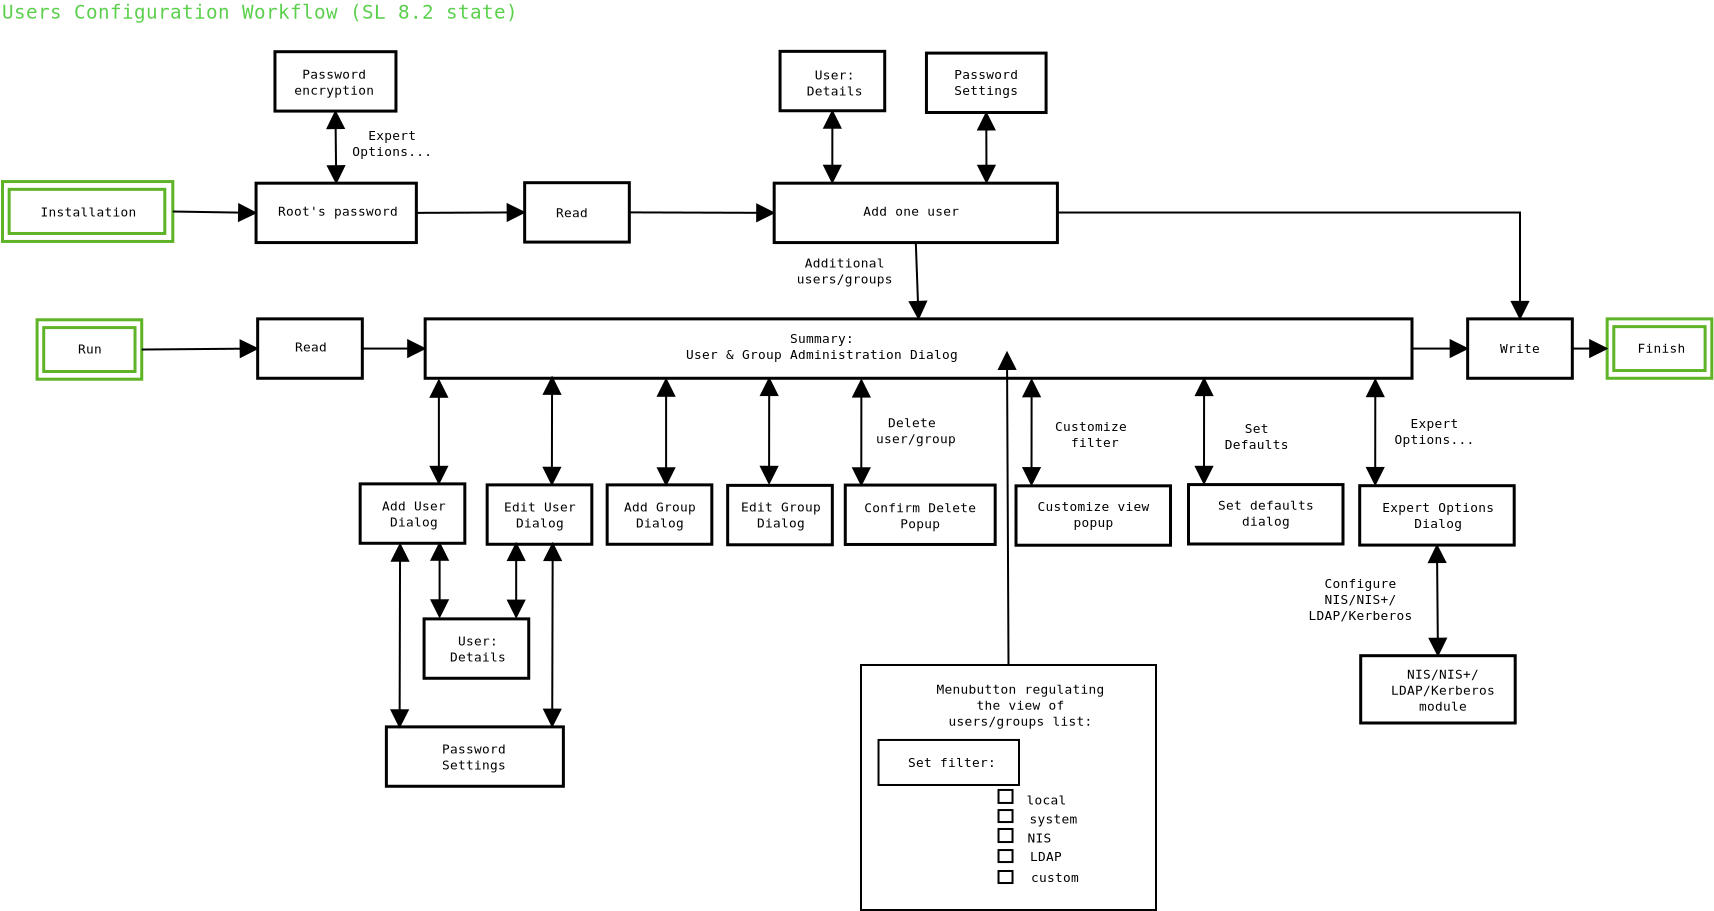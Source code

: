 <?xml version="1.0" encoding="UTF-8"?>
<dia:diagram xmlns:dia="http://www.lysator.liu.se/~alla/dia/">
  <dia:layer name="Background" visible="true">
    <dia:object type="Standard - Text" version="0" id="O0">
      <dia:attribute name="obj_pos">
        <dia:point val="55.325,8.169"/>
      </dia:attribute>
      <dia:attribute name="obj_bb">
        <dia:rectangle val="55.325,7.574;55.325,8.374"/>
      </dia:attribute>
      <dia:attribute name="text">
        <dia:composite type="text">
          <dia:attribute name="string">
            <dia:string>##</dia:string>
          </dia:attribute>
          <dia:attribute name="font">
            <dia:font name="Courier"/>
          </dia:attribute>
          <dia:attribute name="height">
            <dia:real val="0.8"/>
          </dia:attribute>
          <dia:attribute name="pos">
            <dia:point val="55.325,8.169"/>
          </dia:attribute>
          <dia:attribute name="color">
            <dia:color val="#000000"/>
          </dia:attribute>
          <dia:attribute name="alignment">
            <dia:enum val="1"/>
          </dia:attribute>
        </dia:composite>
      </dia:attribute>
    </dia:object>
    <dia:group>
      <dia:group>
        <dia:object type="Standard - Box" version="0" id="O1">
          <dia:attribute name="obj_pos">
            <dia:point val="31.092,-14.469"/>
          </dia:attribute>
          <dia:attribute name="obj_bb">
            <dia:rectangle val="31.017,-14.543;39.682,-11.399"/>
          </dia:attribute>
          <dia:attribute name="elem_corner">
            <dia:point val="31.092,-14.469"/>
          </dia:attribute>
          <dia:attribute name="elem_width">
            <dia:real val="8.515"/>
          </dia:attribute>
          <dia:attribute name="elem_height">
            <dia:real val="2.995"/>
          </dia:attribute>
          <dia:attribute name="border_width">
            <dia:real val="0.15"/>
          </dia:attribute>
          <dia:attribute name="border_color">
            <dia:color val="#5eb327"/>
          </dia:attribute>
          <dia:attribute name="show_background">
            <dia:boolean val="true"/>
          </dia:attribute>
        </dia:object>
        <dia:object type="Standard - Box" version="0" id="O2">
          <dia:attribute name="obj_pos">
            <dia:point val="31.424,-14.08"/>
          </dia:attribute>
          <dia:attribute name="obj_bb">
            <dia:rectangle val="31.349,-14.155;39.282,-11.799"/>
          </dia:attribute>
          <dia:attribute name="elem_corner">
            <dia:point val="31.424,-14.08"/>
          </dia:attribute>
          <dia:attribute name="elem_width">
            <dia:real val="7.783"/>
          </dia:attribute>
          <dia:attribute name="elem_height">
            <dia:real val="2.207"/>
          </dia:attribute>
          <dia:attribute name="border_width">
            <dia:real val="0.15"/>
          </dia:attribute>
          <dia:attribute name="border_color">
            <dia:color val="#5eb327"/>
          </dia:attribute>
          <dia:attribute name="show_background">
            <dia:boolean val="true"/>
          </dia:attribute>
        </dia:object>
      </dia:group>
      <dia:object type="Standard - Text" version="0" id="O3">
        <dia:attribute name="obj_pos">
          <dia:point val="35.307,-12.723"/>
        </dia:attribute>
        <dia:attribute name="obj_bb">
          <dia:rectangle val="32.428,-13.319;38.186,-12.519"/>
        </dia:attribute>
        <dia:attribute name="text">
          <dia:composite type="text">
            <dia:attribute name="string">
              <dia:string>#Installation#</dia:string>
            </dia:attribute>
            <dia:attribute name="font">
              <dia:font name="Courier"/>
            </dia:attribute>
            <dia:attribute name="height">
              <dia:real val="0.8"/>
            </dia:attribute>
            <dia:attribute name="pos">
              <dia:point val="35.307,-12.723"/>
            </dia:attribute>
            <dia:attribute name="color">
              <dia:color val="#000000"/>
            </dia:attribute>
            <dia:attribute name="alignment">
              <dia:enum val="1"/>
            </dia:attribute>
          </dia:composite>
        </dia:attribute>
      </dia:object>
    </dia:group>
    <dia:group>
      <dia:group>
        <dia:object type="Standard - Box" version="0" id="O4">
          <dia:attribute name="obj_pos">
            <dia:point val="32.821,-7.556"/>
          </dia:attribute>
          <dia:attribute name="obj_bb">
            <dia:rectangle val="32.746,-7.631;38.129,-4.51"/>
          </dia:attribute>
          <dia:attribute name="elem_corner">
            <dia:point val="32.821,-7.556"/>
          </dia:attribute>
          <dia:attribute name="elem_width">
            <dia:real val="5.233"/>
          </dia:attribute>
          <dia:attribute name="elem_height">
            <dia:real val="2.97"/>
          </dia:attribute>
          <dia:attribute name="border_width">
            <dia:real val="0.15"/>
          </dia:attribute>
          <dia:attribute name="border_color">
            <dia:color val="#5eb327"/>
          </dia:attribute>
          <dia:attribute name="show_background">
            <dia:boolean val="true"/>
          </dia:attribute>
        </dia:object>
        <dia:object type="Standard - Box" version="0" id="O5">
          <dia:attribute name="obj_pos">
            <dia:point val="33.153,-7.167"/>
          </dia:attribute>
          <dia:attribute name="obj_bb">
            <dia:rectangle val="33.078,-7.242;37.793,-4.897"/>
          </dia:attribute>
          <dia:attribute name="elem_corner">
            <dia:point val="33.153,-7.167"/>
          </dia:attribute>
          <dia:attribute name="elem_width">
            <dia:real val="4.565"/>
          </dia:attribute>
          <dia:attribute name="elem_height">
            <dia:real val="2.195"/>
          </dia:attribute>
          <dia:attribute name="border_width">
            <dia:real val="0.15"/>
          </dia:attribute>
          <dia:attribute name="border_color">
            <dia:color val="#5eb327"/>
          </dia:attribute>
          <dia:attribute name="show_background">
            <dia:boolean val="true"/>
          </dia:attribute>
        </dia:object>
      </dia:group>
      <dia:object type="Standard - Text" version="0" id="O6">
        <dia:attribute name="obj_pos">
          <dia:point val="35.468,-5.872"/>
        </dia:attribute>
        <dia:attribute name="obj_bb">
          <dia:rectangle val="34.748,-6.468;36.187,-5.668"/>
        </dia:attribute>
        <dia:attribute name="text">
          <dia:composite type="text">
            <dia:attribute name="string">
              <dia:string>#Run#</dia:string>
            </dia:attribute>
            <dia:attribute name="font">
              <dia:font name="Courier"/>
            </dia:attribute>
            <dia:attribute name="height">
              <dia:real val="0.8"/>
            </dia:attribute>
            <dia:attribute name="pos">
              <dia:point val="35.468,-5.872"/>
            </dia:attribute>
            <dia:attribute name="color">
              <dia:color val="#000000"/>
            </dia:attribute>
            <dia:attribute name="alignment">
              <dia:enum val="1"/>
            </dia:attribute>
          </dia:composite>
        </dia:attribute>
      </dia:object>
    </dia:group>
    <dia:group>
      <dia:group>
        <dia:object type="Standard - Box" version="0" id="O7">
          <dia:attribute name="obj_pos">
            <dia:point val="111.325,-7.603"/>
          </dia:attribute>
          <dia:attribute name="obj_bb">
            <dia:rectangle val="111.25,-7.678;116.633,-4.558"/>
          </dia:attribute>
          <dia:attribute name="elem_corner">
            <dia:point val="111.325,-7.603"/>
          </dia:attribute>
          <dia:attribute name="elem_width">
            <dia:real val="5.233"/>
          </dia:attribute>
          <dia:attribute name="elem_height">
            <dia:real val="2.97"/>
          </dia:attribute>
          <dia:attribute name="border_width">
            <dia:real val="0.15"/>
          </dia:attribute>
          <dia:attribute name="border_color">
            <dia:color val="#5eb327"/>
          </dia:attribute>
          <dia:attribute name="show_background">
            <dia:boolean val="true"/>
          </dia:attribute>
        </dia:object>
        <dia:object type="Standard - Box" version="0" id="O8">
          <dia:attribute name="obj_pos">
            <dia:point val="111.657,-7.215"/>
          </dia:attribute>
          <dia:attribute name="obj_bb">
            <dia:rectangle val="111.582,-7.29;116.297,-4.945"/>
          </dia:attribute>
          <dia:attribute name="elem_corner">
            <dia:point val="111.657,-7.215"/>
          </dia:attribute>
          <dia:attribute name="elem_width">
            <dia:real val="4.565"/>
          </dia:attribute>
          <dia:attribute name="elem_height">
            <dia:real val="2.195"/>
          </dia:attribute>
          <dia:attribute name="border_width">
            <dia:real val="0.15"/>
          </dia:attribute>
          <dia:attribute name="border_color">
            <dia:color val="#5eb327"/>
          </dia:attribute>
          <dia:attribute name="show_background">
            <dia:boolean val="true"/>
          </dia:attribute>
        </dia:object>
      </dia:group>
      <dia:object type="Standard - Text" version="0" id="O9">
        <dia:attribute name="obj_pos">
          <dia:point val="114.04,-5.908"/>
        </dia:attribute>
        <dia:attribute name="obj_bb">
          <dia:rectangle val="112.601,-6.503;115.479,-5.703"/>
        </dia:attribute>
        <dia:attribute name="text">
          <dia:composite type="text">
            <dia:attribute name="string">
              <dia:string>#Finish#</dia:string>
            </dia:attribute>
            <dia:attribute name="font">
              <dia:font name="Courier"/>
            </dia:attribute>
            <dia:attribute name="height">
              <dia:real val="0.8"/>
            </dia:attribute>
            <dia:attribute name="pos">
              <dia:point val="114.04,-5.908"/>
            </dia:attribute>
            <dia:attribute name="color">
              <dia:color val="#000000"/>
            </dia:attribute>
            <dia:attribute name="alignment">
              <dia:enum val="1"/>
            </dia:attribute>
          </dia:composite>
        </dia:attribute>
      </dia:object>
    </dia:group>
    <dia:object type="Standard - Box" version="0" id="O10">
      <dia:attribute name="obj_pos">
        <dia:point val="43.85,-7.603"/>
      </dia:attribute>
      <dia:attribute name="obj_bb">
        <dia:rectangle val="43.775,-7.678;49.159,-4.558"/>
      </dia:attribute>
      <dia:attribute name="elem_corner">
        <dia:point val="43.85,-7.603"/>
      </dia:attribute>
      <dia:attribute name="elem_width">
        <dia:real val="5.233"/>
      </dia:attribute>
      <dia:attribute name="elem_height">
        <dia:real val="2.97"/>
      </dia:attribute>
      <dia:attribute name="border_width">
        <dia:real val="0.15"/>
      </dia:attribute>
      <dia:attribute name="border_color">
        <dia:color val="#010100"/>
      </dia:attribute>
      <dia:attribute name="show_background">
        <dia:boolean val="true"/>
      </dia:attribute>
    </dia:object>
    <dia:object type="Standard - Text" version="0" id="O11">
      <dia:attribute name="obj_pos">
        <dia:point val="46.522,-5.97"/>
      </dia:attribute>
      <dia:attribute name="obj_bb">
        <dia:rectangle val="45.563,-6.615;47.532,-5.665"/>
      </dia:attribute>
      <dia:attribute name="text">
        <dia:composite type="text">
          <dia:attribute name="string">
            <dia:string>#Read#</dia:string>
          </dia:attribute>
          <dia:attribute name="font">
            <dia:font name="Courier"/>
          </dia:attribute>
          <dia:attribute name="height">
            <dia:real val="0.8"/>
          </dia:attribute>
          <dia:attribute name="pos">
            <dia:point val="46.522,-5.97"/>
          </dia:attribute>
          <dia:attribute name="color">
            <dia:color val="#000000"/>
          </dia:attribute>
          <dia:attribute name="alignment">
            <dia:enum val="1"/>
          </dia:attribute>
        </dia:composite>
      </dia:attribute>
    </dia:object>
    <dia:object type="Standard - Box" version="0" id="O12">
      <dia:attribute name="obj_pos">
        <dia:point val="52.225,-7.603"/>
      </dia:attribute>
      <dia:attribute name="obj_bb">
        <dia:rectangle val="52.15,-7.678;101.642,-4.558"/>
      </dia:attribute>
      <dia:attribute name="elem_corner">
        <dia:point val="52.225,-7.603"/>
      </dia:attribute>
      <dia:attribute name="elem_width">
        <dia:real val="49.342"/>
      </dia:attribute>
      <dia:attribute name="elem_height">
        <dia:real val="2.97"/>
      </dia:attribute>
      <dia:attribute name="border_width">
        <dia:real val="0.15"/>
      </dia:attribute>
      <dia:attribute name="border_color">
        <dia:color val="#010100"/>
      </dia:attribute>
      <dia:attribute name="show_background">
        <dia:boolean val="true"/>
      </dia:attribute>
    </dia:object>
    <dia:object type="Standard - Text" version="0" id="O13">
      <dia:attribute name="obj_pos">
        <dia:point val="72.067,-6.397"/>
      </dia:attribute>
      <dia:attribute name="obj_bb">
        <dia:rectangle val="63.911,-6.992;80.223,-5.392"/>
      </dia:attribute>
      <dia:attribute name="text">
        <dia:composite type="text">
          <dia:attribute name="string">
            <dia:string>#Summary:
User &amp; Group Administration Dialog#</dia:string>
          </dia:attribute>
          <dia:attribute name="font">
            <dia:font name="Courier"/>
          </dia:attribute>
          <dia:attribute name="height">
            <dia:real val="0.8"/>
          </dia:attribute>
          <dia:attribute name="pos">
            <dia:point val="72.067,-6.397"/>
          </dia:attribute>
          <dia:attribute name="color">
            <dia:color val="#000000"/>
          </dia:attribute>
          <dia:attribute name="alignment">
            <dia:enum val="1"/>
          </dia:attribute>
        </dia:composite>
      </dia:attribute>
    </dia:object>
    <dia:object type="Standard - Box" version="0" id="O14">
      <dia:attribute name="obj_pos">
        <dia:point val="48.975,0.647"/>
      </dia:attribute>
      <dia:attribute name="obj_bb">
        <dia:rectangle val="48.9,0.572;54.283,3.692"/>
      </dia:attribute>
      <dia:attribute name="elem_corner">
        <dia:point val="48.975,0.647"/>
      </dia:attribute>
      <dia:attribute name="elem_width">
        <dia:real val="5.233"/>
      </dia:attribute>
      <dia:attribute name="elem_height">
        <dia:real val="2.97"/>
      </dia:attribute>
      <dia:attribute name="border_width">
        <dia:real val="0.15"/>
      </dia:attribute>
      <dia:attribute name="border_color">
        <dia:color val="#010100"/>
      </dia:attribute>
      <dia:attribute name="show_background">
        <dia:boolean val="true"/>
      </dia:attribute>
    </dia:object>
    <dia:object type="Standard - Text" version="0" id="O15">
      <dia:attribute name="obj_pos">
        <dia:point val="51.672,1.98"/>
      </dia:attribute>
      <dia:attribute name="obj_bb">
        <dia:rectangle val="49.753,1.385;53.591,2.985"/>
      </dia:attribute>
      <dia:attribute name="text">
        <dia:composite type="text">
          <dia:attribute name="string">
            <dia:string>#Add User
Dialog#</dia:string>
          </dia:attribute>
          <dia:attribute name="font">
            <dia:font name="Courier"/>
          </dia:attribute>
          <dia:attribute name="height">
            <dia:real val="0.8"/>
          </dia:attribute>
          <dia:attribute name="pos">
            <dia:point val="51.672,1.98"/>
          </dia:attribute>
          <dia:attribute name="color">
            <dia:color val="#000000"/>
          </dia:attribute>
          <dia:attribute name="alignment">
            <dia:enum val="1"/>
          </dia:attribute>
        </dia:composite>
      </dia:attribute>
    </dia:object>
    <dia:object type="Standard - Box" version="0" id="O16">
      <dia:attribute name="obj_pos">
        <dia:point val="55.325,0.697"/>
      </dia:attribute>
      <dia:attribute name="obj_bb">
        <dia:rectangle val="55.25,0.622;60.633,3.742"/>
      </dia:attribute>
      <dia:attribute name="elem_corner">
        <dia:point val="55.325,0.697"/>
      </dia:attribute>
      <dia:attribute name="elem_width">
        <dia:real val="5.233"/>
      </dia:attribute>
      <dia:attribute name="elem_height">
        <dia:real val="2.97"/>
      </dia:attribute>
      <dia:attribute name="border_width">
        <dia:real val="0.15"/>
      </dia:attribute>
      <dia:attribute name="border_color">
        <dia:color val="#010100"/>
      </dia:attribute>
      <dia:attribute name="show_background">
        <dia:boolean val="true"/>
      </dia:attribute>
    </dia:object>
    <dia:object type="Standard - Text" version="0" id="O17">
      <dia:attribute name="obj_pos">
        <dia:point val="57.972,2.03"/>
      </dia:attribute>
      <dia:attribute name="obj_bb">
        <dia:rectangle val="55.813,1.435;60.131,3.035"/>
      </dia:attribute>
      <dia:attribute name="text">
        <dia:composite type="text">
          <dia:attribute name="string">
            <dia:string>#Edit User
Dialog#</dia:string>
          </dia:attribute>
          <dia:attribute name="font">
            <dia:font name="Courier"/>
          </dia:attribute>
          <dia:attribute name="height">
            <dia:real val="0.8"/>
          </dia:attribute>
          <dia:attribute name="pos">
            <dia:point val="57.972,2.03"/>
          </dia:attribute>
          <dia:attribute name="color">
            <dia:color val="#000000"/>
          </dia:attribute>
          <dia:attribute name="alignment">
            <dia:enum val="1"/>
          </dia:attribute>
        </dia:composite>
      </dia:attribute>
    </dia:object>
    <dia:object type="Standard - Box" version="0" id="O18">
      <dia:attribute name="obj_pos">
        <dia:point val="67.35,0.722"/>
      </dia:attribute>
      <dia:attribute name="obj_bb">
        <dia:rectangle val="67.275,0.647;72.658,3.767"/>
      </dia:attribute>
      <dia:attribute name="elem_corner">
        <dia:point val="67.35,0.722"/>
      </dia:attribute>
      <dia:attribute name="elem_width">
        <dia:real val="5.233"/>
      </dia:attribute>
      <dia:attribute name="elem_height">
        <dia:real val="2.97"/>
      </dia:attribute>
      <dia:attribute name="border_width">
        <dia:real val="0.15"/>
      </dia:attribute>
      <dia:attribute name="border_color">
        <dia:color val="#010100"/>
      </dia:attribute>
      <dia:attribute name="show_background">
        <dia:boolean val="true"/>
      </dia:attribute>
    </dia:object>
    <dia:object type="Standard - Text" version="0" id="O19">
      <dia:attribute name="obj_pos">
        <dia:point val="70.022,2.03"/>
      </dia:attribute>
      <dia:attribute name="obj_bb">
        <dia:rectangle val="67.623,1.435;72.421,3.035"/>
      </dia:attribute>
      <dia:attribute name="text">
        <dia:composite type="text">
          <dia:attribute name="string">
            <dia:string>#Edit Group
Dialog#</dia:string>
          </dia:attribute>
          <dia:attribute name="font">
            <dia:font name="Courier"/>
          </dia:attribute>
          <dia:attribute name="height">
            <dia:real val="0.8"/>
          </dia:attribute>
          <dia:attribute name="pos">
            <dia:point val="70.022,2.03"/>
          </dia:attribute>
          <dia:attribute name="color">
            <dia:color val="#000000"/>
          </dia:attribute>
          <dia:attribute name="alignment">
            <dia:enum val="1"/>
          </dia:attribute>
        </dia:composite>
      </dia:attribute>
    </dia:object>
    <dia:object type="Standard - Box" version="0" id="O20">
      <dia:attribute name="obj_pos">
        <dia:point val="61.325,0.697"/>
      </dia:attribute>
      <dia:attribute name="obj_bb">
        <dia:rectangle val="61.25,0.622;66.633,3.742"/>
      </dia:attribute>
      <dia:attribute name="elem_corner">
        <dia:point val="61.325,0.697"/>
      </dia:attribute>
      <dia:attribute name="elem_width">
        <dia:real val="5.233"/>
      </dia:attribute>
      <dia:attribute name="elem_height">
        <dia:real val="2.97"/>
      </dia:attribute>
      <dia:attribute name="border_width">
        <dia:real val="0.15"/>
      </dia:attribute>
      <dia:attribute name="border_color">
        <dia:color val="#010100"/>
      </dia:attribute>
      <dia:attribute name="show_background">
        <dia:boolean val="true"/>
      </dia:attribute>
    </dia:object>
    <dia:object type="Standard - Text" version="0" id="O21">
      <dia:attribute name="obj_pos">
        <dia:point val="63.972,2.03"/>
      </dia:attribute>
      <dia:attribute name="obj_bb">
        <dia:rectangle val="61.813,1.435;66.131,3.035"/>
      </dia:attribute>
      <dia:attribute name="text">
        <dia:composite type="text">
          <dia:attribute name="string">
            <dia:string>#Add Group
Dialog#</dia:string>
          </dia:attribute>
          <dia:attribute name="font">
            <dia:font name="Courier"/>
          </dia:attribute>
          <dia:attribute name="height">
            <dia:real val="0.8"/>
          </dia:attribute>
          <dia:attribute name="pos">
            <dia:point val="63.972,2.03"/>
          </dia:attribute>
          <dia:attribute name="color">
            <dia:color val="#000000"/>
          </dia:attribute>
          <dia:attribute name="alignment">
            <dia:enum val="1"/>
          </dia:attribute>
        </dia:composite>
      </dia:attribute>
    </dia:object>
    <dia:object type="Standard - Box" version="0" id="O22">
      <dia:attribute name="obj_pos">
        <dia:point val="52.171,7.397"/>
      </dia:attribute>
      <dia:attribute name="obj_bb">
        <dia:rectangle val="52.096,7.322;57.479,10.442"/>
      </dia:attribute>
      <dia:attribute name="elem_corner">
        <dia:point val="52.171,7.397"/>
      </dia:attribute>
      <dia:attribute name="elem_width">
        <dia:real val="5.233"/>
      </dia:attribute>
      <dia:attribute name="elem_height">
        <dia:real val="2.97"/>
      </dia:attribute>
      <dia:attribute name="border_width">
        <dia:real val="0.15"/>
      </dia:attribute>
      <dia:attribute name="border_color">
        <dia:color val="#010100"/>
      </dia:attribute>
      <dia:attribute name="show_background">
        <dia:boolean val="true"/>
      </dia:attribute>
    </dia:object>
    <dia:object type="Standard - Text" version="0" id="O23">
      <dia:attribute name="obj_pos">
        <dia:point val="54.868,8.73"/>
      </dia:attribute>
      <dia:attribute name="obj_bb">
        <dia:rectangle val="53.189,8.135;56.547,9.735"/>
      </dia:attribute>
      <dia:attribute name="text">
        <dia:composite type="text">
          <dia:attribute name="string">
            <dia:string>#User:
Details#</dia:string>
          </dia:attribute>
          <dia:attribute name="font">
            <dia:font name="Courier"/>
          </dia:attribute>
          <dia:attribute name="height">
            <dia:real val="0.8"/>
          </dia:attribute>
          <dia:attribute name="pos">
            <dia:point val="54.868,8.73"/>
          </dia:attribute>
          <dia:attribute name="color">
            <dia:color val="#000000"/>
          </dia:attribute>
          <dia:attribute name="alignment">
            <dia:enum val="1"/>
          </dia:attribute>
        </dia:composite>
      </dia:attribute>
    </dia:object>
    <dia:object type="Standard - Box" version="0" id="O24">
      <dia:attribute name="obj_pos">
        <dia:point val="50.286,12.797"/>
      </dia:attribute>
      <dia:attribute name="obj_bb">
        <dia:rectangle val="50.211,12.722;59.211,15.842"/>
      </dia:attribute>
      <dia:attribute name="elem_corner">
        <dia:point val="50.286,12.797"/>
      </dia:attribute>
      <dia:attribute name="elem_width">
        <dia:real val="8.85"/>
      </dia:attribute>
      <dia:attribute name="elem_height">
        <dia:real val="2.97"/>
      </dia:attribute>
      <dia:attribute name="border_width">
        <dia:real val="0.15"/>
      </dia:attribute>
      <dia:attribute name="border_color">
        <dia:color val="#010100"/>
      </dia:attribute>
      <dia:attribute name="show_background">
        <dia:boolean val="true"/>
      </dia:attribute>
    </dia:object>
    <dia:object type="Standard - Text" version="0" id="O25">
      <dia:attribute name="obj_pos">
        <dia:point val="54.668,14.13"/>
      </dia:attribute>
      <dia:attribute name="obj_bb">
        <dia:rectangle val="52.749,13.535;56.587,15.135"/>
      </dia:attribute>
      <dia:attribute name="text">
        <dia:composite type="text">
          <dia:attribute name="string">
            <dia:string>#Password
Settings#</dia:string>
          </dia:attribute>
          <dia:attribute name="font">
            <dia:font name="Courier"/>
          </dia:attribute>
          <dia:attribute name="height">
            <dia:real val="0.8"/>
          </dia:attribute>
          <dia:attribute name="pos">
            <dia:point val="54.668,14.13"/>
          </dia:attribute>
          <dia:attribute name="color">
            <dia:color val="#000000"/>
          </dia:attribute>
          <dia:attribute name="alignment">
            <dia:enum val="1"/>
          </dia:attribute>
        </dia:composite>
      </dia:attribute>
    </dia:object>
    <dia:object type="Standard - Line" version="0" id="O26">
      <dia:attribute name="obj_pos">
        <dia:point val="52.911,-4.558"/>
      </dia:attribute>
      <dia:attribute name="obj_bb">
        <dia:rectangle val="52.111,-4.608;53.711,0.692"/>
      </dia:attribute>
      <dia:attribute name="conn_endpoints">
        <dia:point val="52.911,-4.558"/>
        <dia:point val="52.911,0.642"/>
      </dia:attribute>
      <dia:attribute name="numcp">
        <dia:int val="1"/>
      </dia:attribute>
      <dia:attribute name="start_arrow">
        <dia:enum val="3"/>
      </dia:attribute>
      <dia:attribute name="start_arrow_length">
        <dia:real val="0.8"/>
      </dia:attribute>
      <dia:attribute name="start_arrow_width">
        <dia:real val="0.8"/>
      </dia:attribute>
      <dia:attribute name="end_arrow">
        <dia:enum val="3"/>
      </dia:attribute>
      <dia:attribute name="end_arrow_length">
        <dia:real val="0.8"/>
      </dia:attribute>
      <dia:attribute name="end_arrow_width">
        <dia:real val="0.8"/>
      </dia:attribute>
    </dia:object>
    <dia:object type="Standard - Line" version="0" id="O27">
      <dia:attribute name="obj_pos">
        <dia:point val="58.571,-4.703"/>
      </dia:attribute>
      <dia:attribute name="obj_bb">
        <dia:rectangle val="57.761,-4.754;59.371,0.744"/>
      </dia:attribute>
      <dia:attribute name="conn_endpoints">
        <dia:point val="58.571,-4.703"/>
        <dia:point val="58.561,0.692"/>
      </dia:attribute>
      <dia:attribute name="numcp">
        <dia:int val="1"/>
      </dia:attribute>
      <dia:attribute name="start_arrow">
        <dia:enum val="3"/>
      </dia:attribute>
      <dia:attribute name="start_arrow_length">
        <dia:real val="0.8"/>
      </dia:attribute>
      <dia:attribute name="start_arrow_width">
        <dia:real val="0.8"/>
      </dia:attribute>
      <dia:attribute name="end_arrow">
        <dia:enum val="3"/>
      </dia:attribute>
      <dia:attribute name="end_arrow_length">
        <dia:real val="0.8"/>
      </dia:attribute>
      <dia:attribute name="end_arrow_width">
        <dia:real val="0.8"/>
      </dia:attribute>
    </dia:object>
    <dia:object type="Standard - Line" version="0" id="O28">
      <dia:attribute name="obj_pos">
        <dia:point val="64.272,-4.608"/>
      </dia:attribute>
      <dia:attribute name="obj_bb">
        <dia:rectangle val="63.471,-4.658;65.072,0.767"/>
      </dia:attribute>
      <dia:attribute name="conn_endpoints">
        <dia:point val="64.272,-4.608"/>
        <dia:point val="64.272,0.717"/>
      </dia:attribute>
      <dia:attribute name="numcp">
        <dia:int val="1"/>
      </dia:attribute>
      <dia:attribute name="start_arrow">
        <dia:enum val="3"/>
      </dia:attribute>
      <dia:attribute name="start_arrow_length">
        <dia:real val="0.8"/>
      </dia:attribute>
      <dia:attribute name="start_arrow_width">
        <dia:real val="0.8"/>
      </dia:attribute>
      <dia:attribute name="end_arrow">
        <dia:enum val="3"/>
      </dia:attribute>
      <dia:attribute name="end_arrow_length">
        <dia:real val="0.8"/>
      </dia:attribute>
      <dia:attribute name="end_arrow_width">
        <dia:real val="0.8"/>
      </dia:attribute>
    </dia:object>
    <dia:object type="Standard - Line" version="0" id="O29">
      <dia:attribute name="obj_pos">
        <dia:point val="69.427,-4.643"/>
      </dia:attribute>
      <dia:attribute name="obj_bb">
        <dia:rectangle val="68.621,-4.694;70.227,0.693"/>
      </dia:attribute>
      <dia:attribute name="conn_endpoints">
        <dia:point val="69.427,-4.643"/>
        <dia:point val="69.421,0.642"/>
      </dia:attribute>
      <dia:attribute name="numcp">
        <dia:int val="1"/>
      </dia:attribute>
      <dia:attribute name="start_arrow">
        <dia:enum val="3"/>
      </dia:attribute>
      <dia:attribute name="start_arrow_length">
        <dia:real val="0.8"/>
      </dia:attribute>
      <dia:attribute name="start_arrow_width">
        <dia:real val="0.8"/>
      </dia:attribute>
      <dia:attribute name="end_arrow">
        <dia:enum val="3"/>
      </dia:attribute>
      <dia:attribute name="end_arrow_length">
        <dia:real val="0.8"/>
      </dia:attribute>
      <dia:attribute name="end_arrow_width">
        <dia:real val="0.8"/>
      </dia:attribute>
    </dia:object>
    <dia:object type="Standard - Text" version="0" id="O30">
      <dia:attribute name="obj_pos">
        <dia:point val="76.772,-2.183"/>
      </dia:attribute>
      <dia:attribute name="obj_bb">
        <dia:rectangle val="74.373,-2.778;79.17,-1.178"/>
      </dia:attribute>
      <dia:attribute name="text">
        <dia:composite type="text">
          <dia:attribute name="string">
            <dia:string>#Delete 
user/group#</dia:string>
          </dia:attribute>
          <dia:attribute name="font">
            <dia:font name="Courier"/>
          </dia:attribute>
          <dia:attribute name="height">
            <dia:real val="0.8"/>
          </dia:attribute>
          <dia:attribute name="pos">
            <dia:point val="76.772,-2.183"/>
          </dia:attribute>
          <dia:attribute name="color">
            <dia:color val="#000000"/>
          </dia:attribute>
          <dia:attribute name="alignment">
            <dia:enum val="1"/>
          </dia:attribute>
        </dia:composite>
      </dia:attribute>
    </dia:object>
    <dia:object type="Standard - Line" version="0" id="O31">
      <dia:attribute name="obj_pos">
        <dia:point val="52.947,3.592"/>
      </dia:attribute>
      <dia:attribute name="obj_bb">
        <dia:rectangle val="52.147,3.542;53.746,7.367"/>
      </dia:attribute>
      <dia:attribute name="conn_endpoints">
        <dia:point val="52.947,3.592"/>
        <dia:point val="52.947,7.317"/>
      </dia:attribute>
      <dia:attribute name="numcp">
        <dia:int val="1"/>
      </dia:attribute>
      <dia:attribute name="start_arrow">
        <dia:enum val="3"/>
      </dia:attribute>
      <dia:attribute name="start_arrow_length">
        <dia:real val="0.8"/>
      </dia:attribute>
      <dia:attribute name="start_arrow_width">
        <dia:real val="0.8"/>
      </dia:attribute>
      <dia:attribute name="end_arrow">
        <dia:enum val="3"/>
      </dia:attribute>
      <dia:attribute name="end_arrow_length">
        <dia:real val="0.8"/>
      </dia:attribute>
      <dia:attribute name="end_arrow_width">
        <dia:real val="0.8"/>
      </dia:attribute>
    </dia:object>
    <dia:object type="Standard - Line" version="0" id="O32">
      <dia:attribute name="obj_pos">
        <dia:point val="56.776,3.607"/>
      </dia:attribute>
      <dia:attribute name="obj_bb">
        <dia:rectangle val="55.977,3.557;57.577,7.382"/>
      </dia:attribute>
      <dia:attribute name="conn_endpoints">
        <dia:point val="56.776,3.607"/>
        <dia:point val="56.776,7.332"/>
      </dia:attribute>
      <dia:attribute name="numcp">
        <dia:int val="1"/>
      </dia:attribute>
      <dia:attribute name="start_arrow">
        <dia:enum val="3"/>
      </dia:attribute>
      <dia:attribute name="start_arrow_length">
        <dia:real val="0.8"/>
      </dia:attribute>
      <dia:attribute name="start_arrow_width">
        <dia:real val="0.8"/>
      </dia:attribute>
      <dia:attribute name="end_arrow">
        <dia:enum val="3"/>
      </dia:attribute>
      <dia:attribute name="end_arrow_length">
        <dia:real val="0.8"/>
      </dia:attribute>
      <dia:attribute name="end_arrow_width">
        <dia:real val="0.8"/>
      </dia:attribute>
    </dia:object>
    <dia:object type="Standard - Line" version="0" id="O33">
      <dia:attribute name="obj_pos">
        <dia:point val="50.971,3.642"/>
      </dia:attribute>
      <dia:attribute name="obj_bb">
        <dia:rectangle val="50.146,3.59;51.772,12.869"/>
      </dia:attribute>
      <dia:attribute name="conn_endpoints">
        <dia:point val="50.971,3.642"/>
        <dia:point val="50.947,12.817"/>
      </dia:attribute>
      <dia:attribute name="numcp">
        <dia:int val="1"/>
      </dia:attribute>
      <dia:attribute name="start_arrow">
        <dia:enum val="3"/>
      </dia:attribute>
      <dia:attribute name="start_arrow_length">
        <dia:real val="0.8"/>
      </dia:attribute>
      <dia:attribute name="start_arrow_width">
        <dia:real val="0.8"/>
      </dia:attribute>
      <dia:attribute name="end_arrow">
        <dia:enum val="3"/>
      </dia:attribute>
      <dia:attribute name="end_arrow_length">
        <dia:real val="0.8"/>
      </dia:attribute>
      <dia:attribute name="end_arrow_width">
        <dia:real val="0.8"/>
      </dia:attribute>
    </dia:object>
    <dia:object type="Standard - Line" version="0" id="O34">
      <dia:attribute name="obj_pos">
        <dia:point val="58.602,3.609"/>
      </dia:attribute>
      <dia:attribute name="obj_bb">
        <dia:rectangle val="57.777,3.557;59.402,12.836"/>
      </dia:attribute>
      <dia:attribute name="conn_endpoints">
        <dia:point val="58.602,3.609"/>
        <dia:point val="58.577,12.784"/>
      </dia:attribute>
      <dia:attribute name="numcp">
        <dia:int val="1"/>
      </dia:attribute>
      <dia:attribute name="start_arrow">
        <dia:enum val="3"/>
      </dia:attribute>
      <dia:attribute name="start_arrow_length">
        <dia:real val="0.8"/>
      </dia:attribute>
      <dia:attribute name="start_arrow_width">
        <dia:real val="0.8"/>
      </dia:attribute>
      <dia:attribute name="end_arrow">
        <dia:enum val="3"/>
      </dia:attribute>
      <dia:attribute name="end_arrow_length">
        <dia:real val="0.8"/>
      </dia:attribute>
      <dia:attribute name="end_arrow_width">
        <dia:real val="0.8"/>
      </dia:attribute>
    </dia:object>
    <dia:object type="Standard - Line" version="0" id="O35">
      <dia:attribute name="obj_pos">
        <dia:point val="49.084,-6.118"/>
      </dia:attribute>
      <dia:attribute name="obj_bb">
        <dia:rectangle val="49.034,-6.918;52.275,-5.318"/>
      </dia:attribute>
      <dia:attribute name="conn_endpoints">
        <dia:point val="49.084,-6.118"/>
        <dia:point val="52.225,-6.118"/>
      </dia:attribute>
      <dia:attribute name="numcp">
        <dia:int val="1"/>
      </dia:attribute>
      <dia:attribute name="end_arrow">
        <dia:enum val="3"/>
      </dia:attribute>
      <dia:attribute name="end_arrow_length">
        <dia:real val="0.8"/>
      </dia:attribute>
      <dia:attribute name="end_arrow_width">
        <dia:real val="0.8"/>
      </dia:attribute>
      <dia:connections>
        <dia:connection handle="0" to="O10" connection="4"/>
        <dia:connection handle="1" to="O12" connection="3"/>
      </dia:connections>
    </dia:object>
    <dia:object type="Standard - Line" version="0" id="O36">
      <dia:attribute name="obj_pos">
        <dia:point val="101.567,-6.118"/>
      </dia:attribute>
      <dia:attribute name="obj_bb">
        <dia:rectangle val="101.517,-6.918;104.4,-5.318"/>
      </dia:attribute>
      <dia:attribute name="conn_endpoints">
        <dia:point val="101.567,-6.118"/>
        <dia:point val="104.35,-6.118"/>
      </dia:attribute>
      <dia:attribute name="numcp">
        <dia:int val="1"/>
      </dia:attribute>
      <dia:attribute name="end_arrow">
        <dia:enum val="3"/>
      </dia:attribute>
      <dia:attribute name="end_arrow_length">
        <dia:real val="0.8"/>
      </dia:attribute>
      <dia:attribute name="end_arrow_width">
        <dia:real val="0.8"/>
      </dia:attribute>
      <dia:connections>
        <dia:connection handle="0" to="O12" connection="4"/>
        <dia:connection handle="1" to="O39" connection="3"/>
      </dia:connections>
    </dia:object>
    <dia:object type="Standard - Line" version="0" id="O37">
      <dia:attribute name="obj_pos">
        <dia:point val="38.054,-6.07"/>
      </dia:attribute>
      <dia:attribute name="obj_bb">
        <dia:rectangle val="38.004,-6.918;43.907,-5.317"/>
      </dia:attribute>
      <dia:attribute name="conn_endpoints">
        <dia:point val="38.054,-6.07"/>
        <dia:point val="43.85,-6.118"/>
      </dia:attribute>
      <dia:attribute name="numcp">
        <dia:int val="1"/>
      </dia:attribute>
      <dia:attribute name="end_arrow">
        <dia:enum val="3"/>
      </dia:attribute>
      <dia:attribute name="end_arrow_length">
        <dia:real val="0.8"/>
      </dia:attribute>
      <dia:attribute name="end_arrow_width">
        <dia:real val="0.8"/>
      </dia:attribute>
      <dia:connections>
        <dia:connection handle="0" to="O4" connection="4"/>
        <dia:connection handle="1" to="O10" connection="3"/>
      </dia:connections>
    </dia:object>
    <dia:object type="Standard - Line" version="0" id="O38">
      <dia:attribute name="obj_pos">
        <dia:point val="109.584,-6.118"/>
      </dia:attribute>
      <dia:attribute name="obj_bb">
        <dia:rectangle val="109.534,-6.918;111.375,-5.318"/>
      </dia:attribute>
      <dia:attribute name="conn_endpoints">
        <dia:point val="109.584,-6.118"/>
        <dia:point val="111.325,-6.118"/>
      </dia:attribute>
      <dia:attribute name="numcp">
        <dia:int val="1"/>
      </dia:attribute>
      <dia:attribute name="end_arrow">
        <dia:enum val="3"/>
      </dia:attribute>
      <dia:attribute name="end_arrow_length">
        <dia:real val="0.8"/>
      </dia:attribute>
      <dia:attribute name="end_arrow_width">
        <dia:real val="0.8"/>
      </dia:attribute>
      <dia:connections>
        <dia:connection handle="0" to="O39" connection="4"/>
        <dia:connection handle="1" to="O7" connection="3"/>
      </dia:connections>
    </dia:object>
    <dia:group>
      <dia:object type="Standard - Box" version="0" id="O39">
        <dia:attribute name="obj_pos">
          <dia:point val="104.35,-7.603"/>
        </dia:attribute>
        <dia:attribute name="obj_bb">
          <dia:rectangle val="104.275,-7.678;109.659,-4.558"/>
        </dia:attribute>
        <dia:attribute name="elem_corner">
          <dia:point val="104.35,-7.603"/>
        </dia:attribute>
        <dia:attribute name="elem_width">
          <dia:real val="5.233"/>
        </dia:attribute>
        <dia:attribute name="elem_height">
          <dia:real val="2.97"/>
        </dia:attribute>
        <dia:attribute name="border_width">
          <dia:real val="0.15"/>
        </dia:attribute>
        <dia:attribute name="border_color">
          <dia:color val="#010100"/>
        </dia:attribute>
        <dia:attribute name="show_background">
          <dia:boolean val="true"/>
        </dia:attribute>
      </dia:object>
      <dia:object type="Standard - Text" version="0" id="O40">
        <dia:attribute name="obj_pos">
          <dia:point val="106.972,-5.895"/>
        </dia:attribute>
        <dia:attribute name="obj_bb">
          <dia:rectangle val="105.773,-6.49;108.172,-5.69"/>
        </dia:attribute>
        <dia:attribute name="text">
          <dia:composite type="text">
            <dia:attribute name="string">
              <dia:string>#Write#</dia:string>
            </dia:attribute>
            <dia:attribute name="font">
              <dia:font name="Courier"/>
            </dia:attribute>
            <dia:attribute name="height">
              <dia:real val="0.8"/>
            </dia:attribute>
            <dia:attribute name="pos">
              <dia:point val="106.972,-5.895"/>
            </dia:attribute>
            <dia:attribute name="color">
              <dia:color val="#000000"/>
            </dia:attribute>
            <dia:attribute name="alignment">
              <dia:enum val="1"/>
            </dia:attribute>
          </dia:composite>
        </dia:attribute>
      </dia:object>
    </dia:group>
    <dia:object type="Standard - Box" version="0" id="O41">
      <dia:attribute name="obj_pos">
        <dia:point val="73.231,0.707"/>
      </dia:attribute>
      <dia:attribute name="obj_bb">
        <dia:rectangle val="73.156,0.632;80.8,3.752"/>
      </dia:attribute>
      <dia:attribute name="elem_corner">
        <dia:point val="73.231,0.707"/>
      </dia:attribute>
      <dia:attribute name="elem_width">
        <dia:real val="7.495"/>
      </dia:attribute>
      <dia:attribute name="elem_height">
        <dia:real val="2.97"/>
      </dia:attribute>
      <dia:attribute name="border_width">
        <dia:real val="0.15"/>
      </dia:attribute>
      <dia:attribute name="border_color">
        <dia:color val="#010100"/>
      </dia:attribute>
      <dia:attribute name="show_background">
        <dia:boolean val="true"/>
      </dia:attribute>
    </dia:object>
    <dia:object type="Standard - Text" version="0" id="O42">
      <dia:attribute name="obj_pos">
        <dia:point val="76.978,2.065"/>
      </dia:attribute>
      <dia:attribute name="obj_bb">
        <dia:rectangle val="73.619,1.47;80.336,3.07"/>
      </dia:attribute>
      <dia:attribute name="text">
        <dia:composite type="text">
          <dia:attribute name="string">
            <dia:string>#Confirm Delete
Popup#</dia:string>
          </dia:attribute>
          <dia:attribute name="font">
            <dia:font name="Courier"/>
          </dia:attribute>
          <dia:attribute name="height">
            <dia:real val="0.8"/>
          </dia:attribute>
          <dia:attribute name="pos">
            <dia:point val="76.978,2.065"/>
          </dia:attribute>
          <dia:attribute name="color">
            <dia:color val="#000000"/>
          </dia:attribute>
          <dia:attribute name="alignment">
            <dia:enum val="1"/>
          </dia:attribute>
        </dia:composite>
      </dia:attribute>
    </dia:object>
    <dia:object type="Standard - Line" version="0" id="O43">
      <dia:attribute name="obj_pos">
        <dia:point val="74.036,-4.567"/>
      </dia:attribute>
      <dia:attribute name="obj_bb">
        <dia:rectangle val="73.231,-4.618;74.836,0.769"/>
      </dia:attribute>
      <dia:attribute name="conn_endpoints">
        <dia:point val="74.036,-4.567"/>
        <dia:point val="74.031,0.718"/>
      </dia:attribute>
      <dia:attribute name="numcp">
        <dia:int val="1"/>
      </dia:attribute>
      <dia:attribute name="start_arrow">
        <dia:enum val="3"/>
      </dia:attribute>
      <dia:attribute name="start_arrow_length">
        <dia:real val="0.8"/>
      </dia:attribute>
      <dia:attribute name="start_arrow_width">
        <dia:real val="0.8"/>
      </dia:attribute>
      <dia:attribute name="end_arrow">
        <dia:enum val="3"/>
      </dia:attribute>
      <dia:attribute name="end_arrow_length">
        <dia:real val="0.8"/>
      </dia:attribute>
      <dia:attribute name="end_arrow_width">
        <dia:real val="0.8"/>
      </dia:attribute>
    </dia:object>
    <dia:object type="Standard - Box" version="0" id="O44">
      <dia:attribute name="obj_pos">
        <dia:point val="43.77,-14.388"/>
      </dia:attribute>
      <dia:attribute name="obj_bb">
        <dia:rectangle val="43.695,-14.463;51.86,-11.342"/>
      </dia:attribute>
      <dia:attribute name="elem_corner">
        <dia:point val="43.77,-14.388"/>
      </dia:attribute>
      <dia:attribute name="elem_width">
        <dia:real val="8.015"/>
      </dia:attribute>
      <dia:attribute name="elem_height">
        <dia:real val="2.97"/>
      </dia:attribute>
      <dia:attribute name="border_width">
        <dia:real val="0.15"/>
      </dia:attribute>
      <dia:attribute name="border_color">
        <dia:color val="#010100"/>
      </dia:attribute>
      <dia:attribute name="show_background">
        <dia:boolean val="true"/>
      </dia:attribute>
    </dia:object>
    <dia:object type="Standard - Text" version="0" id="O45">
      <dia:attribute name="obj_pos">
        <dia:point val="47.867,-12.755"/>
      </dia:attribute>
      <dia:attribute name="obj_bb">
        <dia:rectangle val="44.269,-13.4;51.516,-12.45"/>
      </dia:attribute>
      <dia:attribute name="text">
        <dia:composite type="text">
          <dia:attribute name="string">
            <dia:string>#Root's password#</dia:string>
          </dia:attribute>
          <dia:attribute name="font">
            <dia:font name="Courier"/>
          </dia:attribute>
          <dia:attribute name="height">
            <dia:real val="0.8"/>
          </dia:attribute>
          <dia:attribute name="pos">
            <dia:point val="47.867,-12.755"/>
          </dia:attribute>
          <dia:attribute name="color">
            <dia:color val="#000000"/>
          </dia:attribute>
          <dia:attribute name="alignment">
            <dia:enum val="1"/>
          </dia:attribute>
        </dia:composite>
      </dia:attribute>
    </dia:object>
    <dia:object type="Standard - Line" version="0" id="O46">
      <dia:attribute name="obj_pos">
        <dia:point val="76.757,-11.418"/>
      </dia:attribute>
      <dia:attribute name="obj_bb">
        <dia:rectangle val="76.095,-11.469;77.697,-7.524"/>
      </dia:attribute>
      <dia:attribute name="conn_endpoints">
        <dia:point val="76.757,-11.418"/>
        <dia:point val="76.896,-7.603"/>
      </dia:attribute>
      <dia:attribute name="numcp">
        <dia:int val="1"/>
      </dia:attribute>
      <dia:attribute name="end_arrow">
        <dia:enum val="3"/>
      </dia:attribute>
      <dia:attribute name="end_arrow_length">
        <dia:real val="0.8"/>
      </dia:attribute>
      <dia:attribute name="end_arrow_width">
        <dia:real val="0.8"/>
      </dia:attribute>
      <dia:connections>
        <dia:connection handle="0" to="O86" connection="6"/>
        <dia:connection handle="1" to="O12" connection="1"/>
      </dia:connections>
    </dia:object>
    <dia:object type="Standard - Text" version="0" id="O47">
      <dia:attribute name="obj_pos">
        <dia:point val="73.207,-10.169"/>
      </dia:attribute>
      <dia:attribute name="obj_bb">
        <dia:rectangle val="70.328,-10.814;76.135,-9.064"/>
      </dia:attribute>
      <dia:attribute name="text">
        <dia:composite type="text">
          <dia:attribute name="string">
            <dia:string>#Additional
users/groups#</dia:string>
          </dia:attribute>
          <dia:attribute name="font">
            <dia:font name="Courier"/>
          </dia:attribute>
          <dia:attribute name="height">
            <dia:real val="0.8"/>
          </dia:attribute>
          <dia:attribute name="pos">
            <dia:point val="73.207,-10.169"/>
          </dia:attribute>
          <dia:attribute name="color">
            <dia:color val="#000000"/>
          </dia:attribute>
          <dia:attribute name="alignment">
            <dia:enum val="1"/>
          </dia:attribute>
        </dia:composite>
      </dia:attribute>
    </dia:object>
    <dia:object type="Standard - ZigZagLine" version="0" id="O48">
      <dia:attribute name="obj_pos">
        <dia:point val="83.838,-12.903"/>
      </dia:attribute>
      <dia:attribute name="obj_bb">
        <dia:rectangle val="83.788,-12.97;107.767,-7.553"/>
      </dia:attribute>
      <dia:attribute name="orth_points">
        <dia:point val="83.838,-12.903"/>
        <dia:point val="83.838,-12.92"/>
        <dia:point val="106.967,-12.92"/>
        <dia:point val="106.967,-7.603"/>
      </dia:attribute>
      <dia:attribute name="orth_orient">
        <dia:enum val="1"/>
        <dia:enum val="0"/>
        <dia:enum val="1"/>
      </dia:attribute>
      <dia:attribute name="end_arrow">
        <dia:enum val="3"/>
      </dia:attribute>
      <dia:attribute name="end_arrow_length">
        <dia:real val="0.8"/>
      </dia:attribute>
      <dia:attribute name="end_arrow_width">
        <dia:real val="0.8"/>
      </dia:attribute>
      <dia:connections>
        <dia:connection handle="0" to="O86" connection="4"/>
        <dia:connection handle="1" to="O39" connection="1"/>
      </dia:connections>
    </dia:object>
    <dia:object type="Standard - Line" version="0" id="O49">
      <dia:attribute name="obj_pos">
        <dia:point val="62.433,-12.927"/>
      </dia:attribute>
      <dia:attribute name="obj_bb">
        <dia:rectangle val="62.383,-13.703;69.729,-12.102"/>
      </dia:attribute>
      <dia:attribute name="conn_endpoints">
        <dia:point val="62.433,-12.927"/>
        <dia:point val="69.676,-12.903"/>
      </dia:attribute>
      <dia:attribute name="numcp">
        <dia:int val="1"/>
      </dia:attribute>
      <dia:attribute name="end_arrow">
        <dia:enum val="3"/>
      </dia:attribute>
      <dia:attribute name="end_arrow_length">
        <dia:real val="0.8"/>
      </dia:attribute>
      <dia:attribute name="end_arrow_width">
        <dia:real val="0.8"/>
      </dia:attribute>
      <dia:connections>
        <dia:connection handle="0" to="O95" connection="4"/>
        <dia:connection handle="1" to="O86" connection="3"/>
      </dia:connections>
    </dia:object>
    <dia:object type="Standard - Line" version="0" id="O50">
      <dia:attribute name="obj_pos">
        <dia:point val="39.607,-12.971"/>
      </dia:attribute>
      <dia:attribute name="obj_bb">
        <dia:rectangle val="39.556,-13.703;43.834,-12.102"/>
      </dia:attribute>
      <dia:attribute name="conn_endpoints">
        <dia:point val="39.607,-12.971"/>
        <dia:point val="43.77,-12.903"/>
      </dia:attribute>
      <dia:attribute name="numcp">
        <dia:int val="1"/>
      </dia:attribute>
      <dia:attribute name="end_arrow">
        <dia:enum val="3"/>
      </dia:attribute>
      <dia:attribute name="end_arrow_length">
        <dia:real val="0.8"/>
      </dia:attribute>
      <dia:attribute name="end_arrow_width">
        <dia:real val="0.8"/>
      </dia:attribute>
      <dia:connections>
        <dia:connection handle="0" to="O1" connection="4"/>
        <dia:connection handle="1" to="O44" connection="3"/>
      </dia:connections>
    </dia:object>
    <dia:object type="Standard - Text" version="0" id="O51">
      <dia:attribute name="obj_pos">
        <dia:point val="31.067,-22.604"/>
      </dia:attribute>
      <dia:attribute name="obj_bb">
        <dia:rectangle val="31.067,-23.547;62.063,-22.197"/>
      </dia:attribute>
      <dia:attribute name="text">
        <dia:composite type="text">
          <dia:attribute name="string">
            <dia:string>#Users Configuration Workflow (SL 8.2 state)#</dia:string>
          </dia:attribute>
          <dia:attribute name="font">
            <dia:font name="Courier"/>
          </dia:attribute>
          <dia:attribute name="height">
            <dia:real val="1.2"/>
          </dia:attribute>
          <dia:attribute name="pos">
            <dia:point val="31.067,-22.604"/>
          </dia:attribute>
          <dia:attribute name="color">
            <dia:color val="#5bd04d"/>
          </dia:attribute>
          <dia:attribute name="alignment">
            <dia:enum val="0"/>
          </dia:attribute>
        </dia:composite>
      </dia:attribute>
    </dia:object>
    <dia:object type="Standard - Box" version="0" id="O52">
      <dia:attribute name="obj_pos">
        <dia:point val="81.768,0.745"/>
      </dia:attribute>
      <dia:attribute name="obj_bb">
        <dia:rectangle val="81.693,0.67;89.568,3.79"/>
      </dia:attribute>
      <dia:attribute name="elem_corner">
        <dia:point val="81.768,0.745"/>
      </dia:attribute>
      <dia:attribute name="elem_width">
        <dia:real val="7.725"/>
      </dia:attribute>
      <dia:attribute name="elem_height">
        <dia:real val="2.97"/>
      </dia:attribute>
      <dia:attribute name="border_width">
        <dia:real val="0.15"/>
      </dia:attribute>
      <dia:attribute name="border_color">
        <dia:color val="#010000"/>
      </dia:attribute>
      <dia:attribute name="show_background">
        <dia:boolean val="true"/>
      </dia:attribute>
    </dia:object>
    <dia:object type="Standard - Text" version="0" id="O53">
      <dia:attribute name="obj_pos">
        <dia:point val="85.64,2.003"/>
      </dia:attribute>
      <dia:attribute name="obj_bb">
        <dia:rectangle val="82.281,1.408;88.998,3.008"/>
      </dia:attribute>
      <dia:attribute name="text">
        <dia:composite type="text">
          <dia:attribute name="string">
            <dia:string>#Customize view
popup#</dia:string>
          </dia:attribute>
          <dia:attribute name="font">
            <dia:font name="Courier"/>
          </dia:attribute>
          <dia:attribute name="height">
            <dia:real val="0.8"/>
          </dia:attribute>
          <dia:attribute name="pos">
            <dia:point val="85.64,2.003"/>
          </dia:attribute>
          <dia:attribute name="color">
            <dia:color val="#000000"/>
          </dia:attribute>
          <dia:attribute name="alignment">
            <dia:enum val="1"/>
          </dia:attribute>
        </dia:composite>
      </dia:attribute>
    </dia:object>
    <dia:object type="Standard - Line" version="0" id="O54">
      <dia:attribute name="obj_pos">
        <dia:point val="82.548,-4.579"/>
      </dia:attribute>
      <dia:attribute name="obj_bb">
        <dia:rectangle val="81.743,-4.63;83.348,0.756"/>
      </dia:attribute>
      <dia:attribute name="conn_endpoints">
        <dia:point val="82.548,-4.579"/>
        <dia:point val="82.543,0.706"/>
      </dia:attribute>
      <dia:attribute name="numcp">
        <dia:int val="1"/>
      </dia:attribute>
      <dia:attribute name="line_color">
        <dia:color val="#010000"/>
      </dia:attribute>
      <dia:attribute name="line_width">
        <dia:real val="0.1"/>
      </dia:attribute>
      <dia:attribute name="start_arrow">
        <dia:enum val="3"/>
      </dia:attribute>
      <dia:attribute name="start_arrow_length">
        <dia:real val="0.8"/>
      </dia:attribute>
      <dia:attribute name="start_arrow_width">
        <dia:real val="0.8"/>
      </dia:attribute>
      <dia:attribute name="end_arrow">
        <dia:enum val="3"/>
      </dia:attribute>
      <dia:attribute name="end_arrow_length">
        <dia:real val="0.8"/>
      </dia:attribute>
      <dia:attribute name="end_arrow_width">
        <dia:real val="0.8"/>
      </dia:attribute>
    </dia:object>
    <dia:object type="Standard - Text" version="0" id="O55">
      <dia:attribute name="obj_pos">
        <dia:point val="85.517,-1.997"/>
      </dia:attribute>
      <dia:attribute name="obj_bb">
        <dia:rectangle val="83.358,-2.592;87.676,-0.992"/>
      </dia:attribute>
      <dia:attribute name="text">
        <dia:composite type="text">
          <dia:attribute name="string">
            <dia:string>#Customize
 filter#</dia:string>
          </dia:attribute>
          <dia:attribute name="font">
            <dia:font name="Courier"/>
          </dia:attribute>
          <dia:attribute name="height">
            <dia:real val="0.8"/>
          </dia:attribute>
          <dia:attribute name="pos">
            <dia:point val="85.517,-1.997"/>
          </dia:attribute>
          <dia:attribute name="color">
            <dia:color val="#000000"/>
          </dia:attribute>
          <dia:attribute name="alignment">
            <dia:enum val="1"/>
          </dia:attribute>
        </dia:composite>
      </dia:attribute>
    </dia:object>
    <dia:object type="Standard - Line" version="0" id="O56">
      <dia:attribute name="obj_pos">
        <dia:point val="81.392,9.703"/>
      </dia:attribute>
      <dia:attribute name="obj_bb">
        <dia:rectangle val="80.517,-6.001;82.117,9.753"/>
      </dia:attribute>
      <dia:attribute name="conn_endpoints">
        <dia:point val="81.392,9.703"/>
        <dia:point val="81.317,-5.947"/>
      </dia:attribute>
      <dia:attribute name="numcp">
        <dia:int val="1"/>
      </dia:attribute>
      <dia:attribute name="line_color">
        <dia:color val="#010000"/>
      </dia:attribute>
      <dia:attribute name="line_width">
        <dia:real val="0.1"/>
      </dia:attribute>
      <dia:attribute name="end_arrow">
        <dia:enum val="3"/>
      </dia:attribute>
      <dia:attribute name="end_arrow_length">
        <dia:real val="0.8"/>
      </dia:attribute>
      <dia:attribute name="end_arrow_width">
        <dia:real val="0.8"/>
      </dia:attribute>
      <dia:connections>
        <dia:connection handle="0" to="O61" connection="1"/>
      </dia:connections>
    </dia:object>
    <dia:object type="Standard - Box" version="0" id="O57">
      <dia:attribute name="obj_pos">
        <dia:point val="90.392,0.683"/>
      </dia:attribute>
      <dia:attribute name="obj_bb">
        <dia:rectangle val="90.317,0.608;98.192,3.728"/>
      </dia:attribute>
      <dia:attribute name="elem_corner">
        <dia:point val="90.392,0.683"/>
      </dia:attribute>
      <dia:attribute name="elem_width">
        <dia:real val="7.725"/>
      </dia:attribute>
      <dia:attribute name="elem_height">
        <dia:real val="2.97"/>
      </dia:attribute>
      <dia:attribute name="border_width">
        <dia:real val="0.15"/>
      </dia:attribute>
      <dia:attribute name="border_color">
        <dia:color val="#010000"/>
      </dia:attribute>
      <dia:attribute name="show_background">
        <dia:boolean val="true"/>
      </dia:attribute>
    </dia:object>
    <dia:object type="Standard - Text" version="0" id="O58">
      <dia:attribute name="obj_pos">
        <dia:point val="94.264,1.941"/>
      </dia:attribute>
      <dia:attribute name="obj_bb">
        <dia:rectangle val="91.385,1.346;97.143,2.946"/>
      </dia:attribute>
      <dia:attribute name="text">
        <dia:composite type="text">
          <dia:attribute name="string">
            <dia:string>#Set defaults
dialog#</dia:string>
          </dia:attribute>
          <dia:attribute name="font">
            <dia:font name="Courier"/>
          </dia:attribute>
          <dia:attribute name="height">
            <dia:real val="0.8"/>
          </dia:attribute>
          <dia:attribute name="pos">
            <dia:point val="94.264,1.941"/>
          </dia:attribute>
          <dia:attribute name="color">
            <dia:color val="#000000"/>
          </dia:attribute>
          <dia:attribute name="alignment">
            <dia:enum val="1"/>
          </dia:attribute>
        </dia:composite>
      </dia:attribute>
    </dia:object>
    <dia:object type="Standard - Line" version="0" id="O59">
      <dia:attribute name="obj_pos">
        <dia:point val="91.172,-4.641"/>
      </dia:attribute>
      <dia:attribute name="obj_bb">
        <dia:rectangle val="90.367,-4.692;91.972,0.695"/>
      </dia:attribute>
      <dia:attribute name="conn_endpoints">
        <dia:point val="91.172,-4.641"/>
        <dia:point val="91.167,0.644"/>
      </dia:attribute>
      <dia:attribute name="numcp">
        <dia:int val="1"/>
      </dia:attribute>
      <dia:attribute name="line_color">
        <dia:color val="#010000"/>
      </dia:attribute>
      <dia:attribute name="line_width">
        <dia:real val="0.1"/>
      </dia:attribute>
      <dia:attribute name="start_arrow">
        <dia:enum val="3"/>
      </dia:attribute>
      <dia:attribute name="start_arrow_length">
        <dia:real val="0.8"/>
      </dia:attribute>
      <dia:attribute name="start_arrow_width">
        <dia:real val="0.8"/>
      </dia:attribute>
      <dia:attribute name="end_arrow">
        <dia:enum val="3"/>
      </dia:attribute>
      <dia:attribute name="end_arrow_length">
        <dia:real val="0.8"/>
      </dia:attribute>
      <dia:attribute name="end_arrow_width">
        <dia:real val="0.8"/>
      </dia:attribute>
    </dia:object>
    <dia:object type="Standard - Text" version="0" id="O60">
      <dia:attribute name="obj_pos">
        <dia:point val="93.806,-1.897"/>
      </dia:attribute>
      <dia:attribute name="obj_bb">
        <dia:rectangle val="91.887,-2.542;95.775,-0.792"/>
      </dia:attribute>
      <dia:attribute name="text">
        <dia:composite type="text">
          <dia:attribute name="string">
            <dia:string>#Set
Defaults#</dia:string>
          </dia:attribute>
          <dia:attribute name="font">
            <dia:font name="Courier"/>
          </dia:attribute>
          <dia:attribute name="height">
            <dia:real val="0.8"/>
          </dia:attribute>
          <dia:attribute name="pos">
            <dia:point val="93.806,-1.897"/>
          </dia:attribute>
          <dia:attribute name="color">
            <dia:color val="#000000"/>
          </dia:attribute>
          <dia:attribute name="alignment">
            <dia:enum val="1"/>
          </dia:attribute>
        </dia:composite>
      </dia:attribute>
    </dia:object>
    <dia:group>
      <dia:object type="Standard - Box" version="0" id="O61">
        <dia:attribute name="obj_pos">
          <dia:point val="74.017,9.703"/>
        </dia:attribute>
        <dia:attribute name="obj_bb">
          <dia:rectangle val="73.967,9.653;88.817,22.003"/>
        </dia:attribute>
        <dia:attribute name="elem_corner">
          <dia:point val="74.017,9.703"/>
        </dia:attribute>
        <dia:attribute name="elem_width">
          <dia:real val="14.75"/>
        </dia:attribute>
        <dia:attribute name="elem_height">
          <dia:real val="12.25"/>
        </dia:attribute>
        <dia:attribute name="show_background">
          <dia:boolean val="true"/>
        </dia:attribute>
      </dia:object>
      <dia:object type="Standard - Box" version="0" id="O62">
        <dia:attribute name="obj_pos">
          <dia:point val="74.893,13.451"/>
        </dia:attribute>
        <dia:attribute name="obj_bb">
          <dia:rectangle val="74.843,13.401;81.967,15.753"/>
        </dia:attribute>
        <dia:attribute name="elem_corner">
          <dia:point val="74.893,13.451"/>
        </dia:attribute>
        <dia:attribute name="elem_width">
          <dia:real val="7.024"/>
        </dia:attribute>
        <dia:attribute name="elem_height">
          <dia:real val="2.252"/>
        </dia:attribute>
        <dia:attribute name="show_background">
          <dia:boolean val="true"/>
        </dia:attribute>
      </dia:object>
      <dia:object type="Standard - Text" version="0" id="O63">
        <dia:attribute name="obj_pos">
          <dia:point val="78.57,14.801"/>
        </dia:attribute>
        <dia:attribute name="obj_bb">
          <dia:rectangle val="75.931,14.206;81.208,15.006"/>
        </dia:attribute>
        <dia:attribute name="text">
          <dia:composite type="text">
            <dia:attribute name="string">
              <dia:string>#Set filter:#</dia:string>
            </dia:attribute>
            <dia:attribute name="font">
              <dia:font name="Courier"/>
            </dia:attribute>
            <dia:attribute name="height">
              <dia:real val="0.8"/>
            </dia:attribute>
            <dia:attribute name="pos">
              <dia:point val="78.57,14.801"/>
            </dia:attribute>
            <dia:attribute name="color">
              <dia:color val="#000000"/>
            </dia:attribute>
            <dia:attribute name="alignment">
              <dia:enum val="1"/>
            </dia:attribute>
          </dia:composite>
        </dia:attribute>
      </dia:object>
      <dia:object type="Standard - Text" version="0" id="O64">
        <dia:attribute name="obj_pos">
          <dia:point val="81.993,11.146"/>
        </dia:attribute>
        <dia:attribute name="obj_bb">
          <dia:rectangle val="76.955,10.551;87.03,12.951"/>
        </dia:attribute>
        <dia:attribute name="text">
          <dia:composite type="text">
            <dia:attribute name="string">
              <dia:string>#Menubutton regulating
the view of
users/groups list:#</dia:string>
            </dia:attribute>
            <dia:attribute name="font">
              <dia:font name="Courier"/>
            </dia:attribute>
            <dia:attribute name="height">
              <dia:real val="0.8"/>
            </dia:attribute>
            <dia:attribute name="pos">
              <dia:point val="81.993,11.146"/>
            </dia:attribute>
            <dia:attribute name="color">
              <dia:color val="#000000"/>
            </dia:attribute>
            <dia:attribute name="alignment">
              <dia:enum val="1"/>
            </dia:attribute>
          </dia:composite>
        </dia:attribute>
      </dia:object>
      <dia:object type="Standard - Box" version="0" id="O65">
        <dia:attribute name="obj_pos">
          <dia:point val="80.893,15.951"/>
        </dia:attribute>
        <dia:attribute name="obj_bb">
          <dia:rectangle val="80.843,15.901;81.643,16.651"/>
        </dia:attribute>
        <dia:attribute name="elem_corner">
          <dia:point val="80.893,15.951"/>
        </dia:attribute>
        <dia:attribute name="elem_width">
          <dia:real val="0.7"/>
        </dia:attribute>
        <dia:attribute name="elem_height">
          <dia:real val="0.65"/>
        </dia:attribute>
        <dia:attribute name="show_background">
          <dia:boolean val="true"/>
        </dia:attribute>
      </dia:object>
      <dia:object type="Standard - Text" version="0" id="O66">
        <dia:attribute name="obj_pos">
          <dia:point val="83.287,16.676"/>
        </dia:attribute>
        <dia:attribute name="obj_bb">
          <dia:rectangle val="82.088,16.081;84.486,16.881"/>
        </dia:attribute>
        <dia:attribute name="text">
          <dia:composite type="text">
            <dia:attribute name="string">
              <dia:string>#local#</dia:string>
            </dia:attribute>
            <dia:attribute name="font">
              <dia:font name="Courier"/>
            </dia:attribute>
            <dia:attribute name="height">
              <dia:real val="0.8"/>
            </dia:attribute>
            <dia:attribute name="pos">
              <dia:point val="83.287,16.676"/>
            </dia:attribute>
            <dia:attribute name="color">
              <dia:color val="#000000"/>
            </dia:attribute>
            <dia:attribute name="alignment">
              <dia:enum val="1"/>
            </dia:attribute>
          </dia:composite>
        </dia:attribute>
      </dia:object>
      <dia:object type="Standard - Box" version="0" id="O67">
        <dia:attribute name="obj_pos">
          <dia:point val="80.893,16.956"/>
        </dia:attribute>
        <dia:attribute name="obj_bb">
          <dia:rectangle val="80.843,16.906;81.643,17.606"/>
        </dia:attribute>
        <dia:attribute name="elem_corner">
          <dia:point val="80.893,16.956"/>
        </dia:attribute>
        <dia:attribute name="elem_width">
          <dia:real val="0.7"/>
        </dia:attribute>
        <dia:attribute name="elem_height">
          <dia:real val="0.6"/>
        </dia:attribute>
        <dia:attribute name="show_background">
          <dia:boolean val="true"/>
        </dia:attribute>
      </dia:object>
      <dia:object type="Standard - Text" version="0" id="O68">
        <dia:attribute name="obj_pos">
          <dia:point val="83.637,17.631"/>
        </dia:attribute>
        <dia:attribute name="obj_bb">
          <dia:rectangle val="82.198,17.036;85.076,17.836"/>
        </dia:attribute>
        <dia:attribute name="text">
          <dia:composite type="text">
            <dia:attribute name="string">
              <dia:string>#system#</dia:string>
            </dia:attribute>
            <dia:attribute name="font">
              <dia:font name="Courier"/>
            </dia:attribute>
            <dia:attribute name="height">
              <dia:real val="0.8"/>
            </dia:attribute>
            <dia:attribute name="pos">
              <dia:point val="83.637,17.631"/>
            </dia:attribute>
            <dia:attribute name="color">
              <dia:color val="#000000"/>
            </dia:attribute>
            <dia:attribute name="alignment">
              <dia:enum val="1"/>
            </dia:attribute>
          </dia:composite>
        </dia:attribute>
      </dia:object>
      <dia:object type="Standard - Box" version="0" id="O69">
        <dia:attribute name="obj_pos">
          <dia:point val="80.893,17.903"/>
        </dia:attribute>
        <dia:attribute name="obj_bb">
          <dia:rectangle val="80.843,17.853;81.643,18.606"/>
        </dia:attribute>
        <dia:attribute name="elem_corner">
          <dia:point val="80.893,17.903"/>
        </dia:attribute>
        <dia:attribute name="elem_width">
          <dia:real val="0.7"/>
        </dia:attribute>
        <dia:attribute name="elem_height">
          <dia:real val="0.653"/>
        </dia:attribute>
        <dia:attribute name="show_background">
          <dia:boolean val="true"/>
        </dia:attribute>
      </dia:object>
      <dia:object type="Standard - Text" version="0" id="O70">
        <dia:attribute name="obj_pos">
          <dia:point val="82.943,18.578"/>
        </dia:attribute>
        <dia:attribute name="obj_bb">
          <dia:rectangle val="82.223,17.982;83.662,18.782"/>
        </dia:attribute>
        <dia:attribute name="text">
          <dia:composite type="text">
            <dia:attribute name="string">
              <dia:string>#NIS#</dia:string>
            </dia:attribute>
            <dia:attribute name="font">
              <dia:font name="Courier"/>
            </dia:attribute>
            <dia:attribute name="height">
              <dia:real val="0.8"/>
            </dia:attribute>
            <dia:attribute name="pos">
              <dia:point val="82.943,18.578"/>
            </dia:attribute>
            <dia:attribute name="color">
              <dia:color val="#000000"/>
            </dia:attribute>
            <dia:attribute name="alignment">
              <dia:enum val="1"/>
            </dia:attribute>
          </dia:composite>
        </dia:attribute>
      </dia:object>
      <dia:object type="Standard - Box" version="0" id="O71">
        <dia:attribute name="obj_pos">
          <dia:point val="80.893,18.956"/>
        </dia:attribute>
        <dia:attribute name="obj_bb">
          <dia:rectangle val="80.843,18.906;81.643,19.606"/>
        </dia:attribute>
        <dia:attribute name="elem_corner">
          <dia:point val="80.893,18.956"/>
        </dia:attribute>
        <dia:attribute name="elem_width">
          <dia:real val="0.7"/>
        </dia:attribute>
        <dia:attribute name="elem_height">
          <dia:real val="0.6"/>
        </dia:attribute>
        <dia:attribute name="show_background">
          <dia:boolean val="true"/>
        </dia:attribute>
      </dia:object>
      <dia:object type="Standard - Text" version="0" id="O72">
        <dia:attribute name="obj_pos">
          <dia:point val="83.262,19.506"/>
        </dia:attribute>
        <dia:attribute name="obj_bb">
          <dia:rectangle val="82.302,18.911;84.221,19.711"/>
        </dia:attribute>
        <dia:attribute name="text">
          <dia:composite type="text">
            <dia:attribute name="string">
              <dia:string>#LDAP#</dia:string>
            </dia:attribute>
            <dia:attribute name="font">
              <dia:font name="Courier"/>
            </dia:attribute>
            <dia:attribute name="height">
              <dia:real val="0.8"/>
            </dia:attribute>
            <dia:attribute name="pos">
              <dia:point val="83.262,19.506"/>
            </dia:attribute>
            <dia:attribute name="color">
              <dia:color val="#000000"/>
            </dia:attribute>
            <dia:attribute name="alignment">
              <dia:enum val="1"/>
            </dia:attribute>
          </dia:composite>
        </dia:attribute>
      </dia:object>
      <dia:object type="Standard - Box" version="0" id="O73">
        <dia:attribute name="obj_pos">
          <dia:point val="80.893,20.003"/>
        </dia:attribute>
        <dia:attribute name="obj_bb">
          <dia:rectangle val="80.843,19.953;81.643,20.655"/>
        </dia:attribute>
        <dia:attribute name="elem_corner">
          <dia:point val="80.893,20.003"/>
        </dia:attribute>
        <dia:attribute name="elem_width">
          <dia:real val="0.7"/>
        </dia:attribute>
        <dia:attribute name="elem_height">
          <dia:real val="0.602"/>
        </dia:attribute>
        <dia:attribute name="show_background">
          <dia:boolean val="true"/>
        </dia:attribute>
      </dia:object>
      <dia:object type="Standard - Text" version="0" id="O74">
        <dia:attribute name="obj_pos">
          <dia:point val="83.712,20.555"/>
        </dia:attribute>
        <dia:attribute name="obj_bb">
          <dia:rectangle val="82.273,19.96;85.151,20.76"/>
        </dia:attribute>
        <dia:attribute name="text">
          <dia:composite type="text">
            <dia:attribute name="string">
              <dia:string>#custom#</dia:string>
            </dia:attribute>
            <dia:attribute name="font">
              <dia:font name="Courier"/>
            </dia:attribute>
            <dia:attribute name="height">
              <dia:real val="0.8"/>
            </dia:attribute>
            <dia:attribute name="pos">
              <dia:point val="83.712,20.555"/>
            </dia:attribute>
            <dia:attribute name="color">
              <dia:color val="#000000"/>
            </dia:attribute>
            <dia:attribute name="alignment">
              <dia:enum val="1"/>
            </dia:attribute>
          </dia:composite>
        </dia:attribute>
      </dia:object>
    </dia:group>
    <dia:object type="Standard - Line" version="0" id="O75">
      <dia:attribute name="obj_pos">
        <dia:point val="99.732,-4.586"/>
      </dia:attribute>
      <dia:attribute name="obj_bb">
        <dia:rectangle val="98.927,-4.637;100.532,0.75"/>
      </dia:attribute>
      <dia:attribute name="conn_endpoints">
        <dia:point val="99.732,-4.586"/>
        <dia:point val="99.727,0.699"/>
      </dia:attribute>
      <dia:attribute name="numcp">
        <dia:int val="1"/>
      </dia:attribute>
      <dia:attribute name="line_color">
        <dia:color val="#010000"/>
      </dia:attribute>
      <dia:attribute name="line_width">
        <dia:real val="0.1"/>
      </dia:attribute>
      <dia:attribute name="start_arrow">
        <dia:enum val="3"/>
      </dia:attribute>
      <dia:attribute name="start_arrow_length">
        <dia:real val="0.8"/>
      </dia:attribute>
      <dia:attribute name="start_arrow_width">
        <dia:real val="0.8"/>
      </dia:attribute>
      <dia:attribute name="end_arrow">
        <dia:enum val="3"/>
      </dia:attribute>
      <dia:attribute name="end_arrow_length">
        <dia:real val="0.8"/>
      </dia:attribute>
      <dia:attribute name="end_arrow_width">
        <dia:real val="0.8"/>
      </dia:attribute>
    </dia:object>
    <dia:object type="Standard - Text" version="0" id="O76">
      <dia:attribute name="obj_pos">
        <dia:point val="102.696,-2.142"/>
      </dia:attribute>
      <dia:attribute name="obj_bb">
        <dia:rectangle val="100.297,-2.787;105.145,-1.037"/>
      </dia:attribute>
      <dia:attribute name="text">
        <dia:composite type="text">
          <dia:attribute name="string">
            <dia:string>#Expert
Options...#</dia:string>
          </dia:attribute>
          <dia:attribute name="font">
            <dia:font name="Courier"/>
          </dia:attribute>
          <dia:attribute name="height">
            <dia:real val="0.8"/>
          </dia:attribute>
          <dia:attribute name="pos">
            <dia:point val="102.696,-2.142"/>
          </dia:attribute>
          <dia:attribute name="color">
            <dia:color val="#000000"/>
          </dia:attribute>
          <dia:attribute name="alignment">
            <dia:enum val="1"/>
          </dia:attribute>
        </dia:composite>
      </dia:attribute>
    </dia:object>
    <dia:object type="Standard - Line" version="0" id="O77">
      <dia:attribute name="obj_pos">
        <dia:point val="102.815,3.708"/>
      </dia:attribute>
      <dia:attribute name="obj_bb">
        <dia:rectangle val="102.014,3.651;103.665,9.295"/>
      </dia:attribute>
      <dia:attribute name="conn_endpoints">
        <dia:point val="102.815,3.708"/>
        <dia:point val="102.865,9.238"/>
      </dia:attribute>
      <dia:attribute name="numcp">
        <dia:int val="1"/>
      </dia:attribute>
      <dia:attribute name="line_color">
        <dia:color val="#010000"/>
      </dia:attribute>
      <dia:attribute name="line_width">
        <dia:real val="0.1"/>
      </dia:attribute>
      <dia:attribute name="start_arrow">
        <dia:enum val="3"/>
      </dia:attribute>
      <dia:attribute name="start_arrow_length">
        <dia:real val="0.8"/>
      </dia:attribute>
      <dia:attribute name="start_arrow_width">
        <dia:real val="0.8"/>
      </dia:attribute>
      <dia:attribute name="end_arrow">
        <dia:enum val="3"/>
      </dia:attribute>
      <dia:attribute name="end_arrow_length">
        <dia:real val="0.8"/>
      </dia:attribute>
      <dia:attribute name="end_arrow_width">
        <dia:real val="0.8"/>
      </dia:attribute>
      <dia:connections>
        <dia:connection handle="0" to="O81" connection="6"/>
        <dia:connection handle="1" to="O79" connection="1"/>
      </dia:connections>
    </dia:object>
    <dia:object type="Standard - Text" version="0" id="O78">
      <dia:attribute name="obj_pos">
        <dia:point val="98.996,5.858"/>
      </dia:attribute>
      <dia:attribute name="obj_bb">
        <dia:rectangle val="95.878,5.213;102.165,7.763"/>
      </dia:attribute>
      <dia:attribute name="text">
        <dia:composite type="text">
          <dia:attribute name="string">
            <dia:string>#Configure
NIS/NIS+/
LDAP/Kerberos#</dia:string>
          </dia:attribute>
          <dia:attribute name="font">
            <dia:font name="Courier"/>
          </dia:attribute>
          <dia:attribute name="height">
            <dia:real val="0.8"/>
          </dia:attribute>
          <dia:attribute name="pos">
            <dia:point val="98.996,5.858"/>
          </dia:attribute>
          <dia:attribute name="color">
            <dia:color val="#000000"/>
          </dia:attribute>
          <dia:attribute name="alignment">
            <dia:enum val="1"/>
          </dia:attribute>
        </dia:composite>
      </dia:attribute>
    </dia:object>
    <dia:group>
      <dia:object type="Standard - Box" version="0" id="O79">
        <dia:attribute name="obj_pos">
          <dia:point val="99.002,9.238"/>
        </dia:attribute>
        <dia:attribute name="obj_bb">
          <dia:rectangle val="98.927,9.163;106.802,12.678"/>
        </dia:attribute>
        <dia:attribute name="elem_corner">
          <dia:point val="99.002,9.238"/>
        </dia:attribute>
        <dia:attribute name="elem_width">
          <dia:real val="7.725"/>
        </dia:attribute>
        <dia:attribute name="elem_height">
          <dia:real val="3.365"/>
        </dia:attribute>
        <dia:attribute name="border_width">
          <dia:real val="0.15"/>
        </dia:attribute>
        <dia:attribute name="border_color">
          <dia:color val="#010000"/>
        </dia:attribute>
        <dia:attribute name="show_background">
          <dia:boolean val="true"/>
        </dia:attribute>
      </dia:object>
      <dia:object type="Standard - Text" version="0" id="O80">
        <dia:attribute name="obj_pos">
          <dia:point val="103.115,9.588"/>
        </dia:attribute>
        <dia:attribute name="obj_bb">
          <dia:rectangle val="99.996,8.943;106.283,12.293"/>
        </dia:attribute>
        <dia:attribute name="text">
          <dia:composite type="text">
            <dia:attribute name="string">
              <dia:string>#
NIS/NIS+/
LDAP/Kerberos
module#</dia:string>
            </dia:attribute>
            <dia:attribute name="font">
              <dia:font name="Courier"/>
            </dia:attribute>
            <dia:attribute name="height">
              <dia:real val="0.8"/>
            </dia:attribute>
            <dia:attribute name="pos">
              <dia:point val="103.115,9.588"/>
            </dia:attribute>
            <dia:attribute name="color">
              <dia:color val="#000000"/>
            </dia:attribute>
            <dia:attribute name="alignment">
              <dia:enum val="1"/>
            </dia:attribute>
          </dia:composite>
        </dia:attribute>
      </dia:object>
    </dia:group>
    <dia:group>
      <dia:object type="Standard - Box" version="0" id="O81">
        <dia:attribute name="obj_pos">
          <dia:point val="98.952,0.738"/>
        </dia:attribute>
        <dia:attribute name="obj_bb">
          <dia:rectangle val="98.877,0.663;106.752,3.783"/>
        </dia:attribute>
        <dia:attribute name="elem_corner">
          <dia:point val="98.952,0.738"/>
        </dia:attribute>
        <dia:attribute name="elem_width">
          <dia:real val="7.725"/>
        </dia:attribute>
        <dia:attribute name="elem_height">
          <dia:real val="2.97"/>
        </dia:attribute>
        <dia:attribute name="border_width">
          <dia:real val="0.15"/>
        </dia:attribute>
        <dia:attribute name="border_color">
          <dia:color val="#010000"/>
        </dia:attribute>
        <dia:attribute name="show_background">
          <dia:boolean val="true"/>
        </dia:attribute>
      </dia:object>
      <dia:object type="Standard - Text" version="0" id="O82">
        <dia:attribute name="obj_pos">
          <dia:point val="102.876,2.058"/>
        </dia:attribute>
        <dia:attribute name="obj_bb">
          <dia:rectangle val="99.517,1.413;106.284,3.163"/>
        </dia:attribute>
        <dia:attribute name="text">
          <dia:composite type="text">
            <dia:attribute name="string">
              <dia:string>#Expert Options
Dialog#</dia:string>
            </dia:attribute>
            <dia:attribute name="font">
              <dia:font name="Courier"/>
            </dia:attribute>
            <dia:attribute name="height">
              <dia:real val="0.8"/>
            </dia:attribute>
            <dia:attribute name="pos">
              <dia:point val="102.876,2.058"/>
            </dia:attribute>
            <dia:attribute name="color">
              <dia:color val="#000000"/>
            </dia:attribute>
            <dia:attribute name="alignment">
              <dia:enum val="1"/>
            </dia:attribute>
          </dia:composite>
        </dia:attribute>
      </dia:object>
    </dia:group>
    <dia:object type="Standard - Box" version="0" id="O83">
      <dia:attribute name="obj_pos">
        <dia:point val="44.715,-20.962"/>
      </dia:attribute>
      <dia:attribute name="obj_bb">
        <dia:rectangle val="44.64,-21.037;50.84,-17.916"/>
      </dia:attribute>
      <dia:attribute name="elem_corner">
        <dia:point val="44.715,-20.962"/>
      </dia:attribute>
      <dia:attribute name="elem_width">
        <dia:real val="6.05"/>
      </dia:attribute>
      <dia:attribute name="elem_height">
        <dia:real val="2.97"/>
      </dia:attribute>
      <dia:attribute name="border_width">
        <dia:real val="0.15"/>
      </dia:attribute>
      <dia:attribute name="border_color">
        <dia:color val="#010100"/>
      </dia:attribute>
      <dia:attribute name="show_background">
        <dia:boolean val="true"/>
      </dia:attribute>
    </dia:object>
    <dia:object type="Standard - Text" version="0" id="O84">
      <dia:attribute name="obj_pos">
        <dia:point val="47.682,-19.608"/>
      </dia:attribute>
      <dia:attribute name="obj_bb">
        <dia:rectangle val="45.283,-20.253;50.131,-18.503"/>
      </dia:attribute>
      <dia:attribute name="text">
        <dia:composite type="text">
          <dia:attribute name="string">
            <dia:string>#Password
encryption#</dia:string>
          </dia:attribute>
          <dia:attribute name="font">
            <dia:font name="Courier"/>
          </dia:attribute>
          <dia:attribute name="height">
            <dia:real val="0.8"/>
          </dia:attribute>
          <dia:attribute name="pos">
            <dia:point val="47.682,-19.608"/>
          </dia:attribute>
          <dia:attribute name="color">
            <dia:color val="#000000"/>
          </dia:attribute>
          <dia:attribute name="alignment">
            <dia:enum val="1"/>
          </dia:attribute>
        </dia:composite>
      </dia:attribute>
    </dia:object>
    <dia:object type="Standard - Line" version="0" id="O85">
      <dia:attribute name="obj_pos">
        <dia:point val="47.74,-17.991"/>
      </dia:attribute>
      <dia:attribute name="obj_bb">
        <dia:rectangle val="46.939,-18.05;48.578,-14.329"/>
      </dia:attribute>
      <dia:attribute name="conn_endpoints">
        <dia:point val="47.74,-17.991"/>
        <dia:point val="47.778,-14.388"/>
      </dia:attribute>
      <dia:attribute name="numcp">
        <dia:int val="1"/>
      </dia:attribute>
      <dia:attribute name="start_arrow">
        <dia:enum val="3"/>
      </dia:attribute>
      <dia:attribute name="start_arrow_length">
        <dia:real val="0.8"/>
      </dia:attribute>
      <dia:attribute name="start_arrow_width">
        <dia:real val="0.8"/>
      </dia:attribute>
      <dia:attribute name="end_arrow">
        <dia:enum val="3"/>
      </dia:attribute>
      <dia:attribute name="end_arrow_length">
        <dia:real val="0.8"/>
      </dia:attribute>
      <dia:attribute name="end_arrow_width">
        <dia:real val="0.8"/>
      </dia:attribute>
      <dia:connections>
        <dia:connection handle="0" to="O83" connection="6"/>
        <dia:connection handle="1" to="O44" connection="1"/>
      </dia:connections>
    </dia:object>
    <dia:group>
      <dia:object type="Standard - Box" version="0" id="O86">
        <dia:attribute name="obj_pos">
          <dia:point val="69.676,-14.388"/>
        </dia:attribute>
        <dia:attribute name="obj_bb">
          <dia:rectangle val="69.601,-14.463;83.913,-11.342"/>
        </dia:attribute>
        <dia:attribute name="elem_corner">
          <dia:point val="69.676,-14.388"/>
        </dia:attribute>
        <dia:attribute name="elem_width">
          <dia:real val="14.162"/>
        </dia:attribute>
        <dia:attribute name="elem_height">
          <dia:real val="2.97"/>
        </dia:attribute>
        <dia:attribute name="border_width">
          <dia:real val="0.15"/>
        </dia:attribute>
        <dia:attribute name="border_color">
          <dia:color val="#010100"/>
        </dia:attribute>
        <dia:attribute name="show_background">
          <dia:boolean val="true"/>
        </dia:attribute>
      </dia:object>
      <dia:object type="Standard - Text" version="0" id="O87">
        <dia:attribute name="obj_pos">
          <dia:point val="76.525,-12.755"/>
        </dia:attribute>
        <dia:attribute name="obj_bb">
          <dia:rectangle val="73.646,-13.35;79.403,-12.55"/>
        </dia:attribute>
        <dia:attribute name="text">
          <dia:composite type="text">
            <dia:attribute name="string">
              <dia:string>#Add one user#</dia:string>
            </dia:attribute>
            <dia:attribute name="font">
              <dia:font name="Courier"/>
            </dia:attribute>
            <dia:attribute name="height">
              <dia:real val="0.8"/>
            </dia:attribute>
            <dia:attribute name="pos">
              <dia:point val="76.525,-12.755"/>
            </dia:attribute>
            <dia:attribute name="color">
              <dia:color val="#000000"/>
            </dia:attribute>
            <dia:attribute name="alignment">
              <dia:enum val="1"/>
            </dia:attribute>
          </dia:composite>
        </dia:attribute>
      </dia:object>
      <dia:object type="Standard - Box" version="0" id="O88">
        <dia:attribute name="obj_pos">
          <dia:point val="69.97,-20.979"/>
        </dia:attribute>
        <dia:attribute name="obj_bb">
          <dia:rectangle val="69.895,-21.054;75.278,-17.934"/>
        </dia:attribute>
        <dia:attribute name="elem_corner">
          <dia:point val="69.97,-20.979"/>
        </dia:attribute>
        <dia:attribute name="elem_width">
          <dia:real val="5.233"/>
        </dia:attribute>
        <dia:attribute name="elem_height">
          <dia:real val="2.97"/>
        </dia:attribute>
        <dia:attribute name="border_width">
          <dia:real val="0.15"/>
        </dia:attribute>
        <dia:attribute name="border_color">
          <dia:color val="#010100"/>
        </dia:attribute>
        <dia:attribute name="show_background">
          <dia:boolean val="true"/>
        </dia:attribute>
      </dia:object>
      <dia:object type="Standard - Text" version="0" id="O89">
        <dia:attribute name="obj_pos">
          <dia:point val="72.702,-19.575"/>
        </dia:attribute>
        <dia:attribute name="obj_bb">
          <dia:rectangle val="71.023,-20.17;74.381,-18.57"/>
        </dia:attribute>
        <dia:attribute name="text">
          <dia:composite type="text">
            <dia:attribute name="string">
              <dia:string>#User:
Details#</dia:string>
            </dia:attribute>
            <dia:attribute name="font">
              <dia:font name="Courier"/>
            </dia:attribute>
            <dia:attribute name="height">
              <dia:real val="0.8"/>
            </dia:attribute>
            <dia:attribute name="pos">
              <dia:point val="72.702,-19.575"/>
            </dia:attribute>
            <dia:attribute name="color">
              <dia:color val="#000000"/>
            </dia:attribute>
            <dia:attribute name="alignment">
              <dia:enum val="1"/>
            </dia:attribute>
          </dia:composite>
        </dia:attribute>
      </dia:object>
      <dia:object type="Standard - Box" version="0" id="O90">
        <dia:attribute name="obj_pos">
          <dia:point val="77.289,-20.892"/>
        </dia:attribute>
        <dia:attribute name="obj_bb">
          <dia:rectangle val="77.214,-20.967;83.346,-17.846"/>
        </dia:attribute>
        <dia:attribute name="elem_corner">
          <dia:point val="77.289,-20.892"/>
        </dia:attribute>
        <dia:attribute name="elem_width">
          <dia:real val="5.982"/>
        </dia:attribute>
        <dia:attribute name="elem_height">
          <dia:real val="2.97"/>
        </dia:attribute>
        <dia:attribute name="border_width">
          <dia:real val="0.15"/>
        </dia:attribute>
        <dia:attribute name="border_color">
          <dia:color val="#010100"/>
        </dia:attribute>
        <dia:attribute name="show_background">
          <dia:boolean val="true"/>
        </dia:attribute>
      </dia:object>
      <dia:object type="Standard - Text" version="0" id="O91">
        <dia:attribute name="obj_pos">
          <dia:point val="80.274,-19.594"/>
        </dia:attribute>
        <dia:attribute name="obj_bb">
          <dia:rectangle val="78.355,-20.239;82.243,-18.489"/>
        </dia:attribute>
        <dia:attribute name="text">
          <dia:composite type="text">
            <dia:attribute name="string">
              <dia:string>#Password
Settings#</dia:string>
            </dia:attribute>
            <dia:attribute name="font">
              <dia:font name="Courier"/>
            </dia:attribute>
            <dia:attribute name="height">
              <dia:real val="0.8"/>
            </dia:attribute>
            <dia:attribute name="pos">
              <dia:point val="80.274,-19.594"/>
            </dia:attribute>
            <dia:attribute name="color">
              <dia:color val="#000000"/>
            </dia:attribute>
            <dia:attribute name="alignment">
              <dia:enum val="1"/>
            </dia:attribute>
          </dia:composite>
        </dia:attribute>
      </dia:object>
      <dia:object type="Standard - Line" version="0" id="O92">
        <dia:attribute name="obj_pos">
          <dia:point val="72.586,-18.009"/>
        </dia:attribute>
        <dia:attribute name="obj_bb">
          <dia:rectangle val="71.782,-18.059;73.386,-14.358"/>
        </dia:attribute>
        <dia:attribute name="conn_endpoints">
          <dia:point val="72.586,-18.009"/>
          <dia:point val="72.582,-14.409"/>
        </dia:attribute>
        <dia:attribute name="numcp">
          <dia:int val="1"/>
        </dia:attribute>
        <dia:attribute name="start_arrow">
          <dia:enum val="3"/>
        </dia:attribute>
        <dia:attribute name="start_arrow_length">
          <dia:real val="0.8"/>
        </dia:attribute>
        <dia:attribute name="start_arrow_width">
          <dia:real val="0.8"/>
        </dia:attribute>
        <dia:attribute name="end_arrow">
          <dia:enum val="3"/>
        </dia:attribute>
        <dia:attribute name="end_arrow_length">
          <dia:real val="0.8"/>
        </dia:attribute>
        <dia:attribute name="end_arrow_width">
          <dia:real val="0.8"/>
        </dia:attribute>
        <dia:connections>
          <dia:connection handle="0" to="O88" connection="6"/>
        </dia:connections>
      </dia:object>
      <dia:object type="Standard - Line" version="0" id="O93">
        <dia:attribute name="obj_pos">
          <dia:point val="80.28,-17.921"/>
        </dia:attribute>
        <dia:attribute name="obj_bb">
          <dia:rectangle val="79.48,-17.974;81.092,-14.357"/>
        </dia:attribute>
        <dia:attribute name="conn_endpoints">
          <dia:point val="80.28,-17.921"/>
          <dia:point val="80.292,-14.409"/>
        </dia:attribute>
        <dia:attribute name="numcp">
          <dia:int val="1"/>
        </dia:attribute>
        <dia:attribute name="start_arrow">
          <dia:enum val="3"/>
        </dia:attribute>
        <dia:attribute name="start_arrow_length">
          <dia:real val="0.8"/>
        </dia:attribute>
        <dia:attribute name="start_arrow_width">
          <dia:real val="0.8"/>
        </dia:attribute>
        <dia:attribute name="end_arrow">
          <dia:enum val="3"/>
        </dia:attribute>
        <dia:attribute name="end_arrow_length">
          <dia:real val="0.8"/>
        </dia:attribute>
        <dia:attribute name="end_arrow_width">
          <dia:real val="0.8"/>
        </dia:attribute>
        <dia:connections>
          <dia:connection handle="0" to="O90" connection="6"/>
        </dia:connections>
      </dia:object>
    </dia:group>
    <dia:object type="Standard - Text" version="0" id="O94">
      <dia:attribute name="obj_pos">
        <dia:point val="50.574,-16.542"/>
      </dia:attribute>
      <dia:attribute name="obj_bb">
        <dia:rectangle val="48.175,-17.187;53.022,-15.437"/>
      </dia:attribute>
      <dia:attribute name="text">
        <dia:composite type="text">
          <dia:attribute name="string">
            <dia:string>#Expert
Options...#</dia:string>
          </dia:attribute>
          <dia:attribute name="font">
            <dia:font name="Courier"/>
          </dia:attribute>
          <dia:attribute name="height">
            <dia:real val="0.8"/>
          </dia:attribute>
          <dia:attribute name="pos">
            <dia:point val="50.574,-16.542"/>
          </dia:attribute>
          <dia:attribute name="color">
            <dia:color val="#000000"/>
          </dia:attribute>
          <dia:attribute name="alignment">
            <dia:enum val="1"/>
          </dia:attribute>
        </dia:composite>
      </dia:attribute>
    </dia:object>
    <dia:group>
      <dia:object type="Standard - Box" version="0" id="O95">
        <dia:attribute name="obj_pos">
          <dia:point val="57.2,-14.412"/>
        </dia:attribute>
        <dia:attribute name="obj_bb">
          <dia:rectangle val="57.125,-14.487;62.508,-11.367"/>
        </dia:attribute>
        <dia:attribute name="elem_corner">
          <dia:point val="57.2,-14.412"/>
        </dia:attribute>
        <dia:attribute name="elem_width">
          <dia:real val="5.233"/>
        </dia:attribute>
        <dia:attribute name="elem_height">
          <dia:real val="2.97"/>
        </dia:attribute>
        <dia:attribute name="border_width">
          <dia:real val="0.15"/>
        </dia:attribute>
        <dia:attribute name="border_color">
          <dia:color val="#010100"/>
        </dia:attribute>
        <dia:attribute name="show_background">
          <dia:boolean val="true"/>
        </dia:attribute>
      </dia:object>
      <dia:object type="Standard - Text" version="0" id="O96">
        <dia:attribute name="obj_pos">
          <dia:point val="59.572,-12.679"/>
        </dia:attribute>
        <dia:attribute name="obj_bb">
          <dia:rectangle val="58.612,-13.274;60.531,-12.474"/>
        </dia:attribute>
        <dia:attribute name="text">
          <dia:composite type="text">
            <dia:attribute name="string">
              <dia:string>#Read#</dia:string>
            </dia:attribute>
            <dia:attribute name="font">
              <dia:font name="Courier"/>
            </dia:attribute>
            <dia:attribute name="height">
              <dia:real val="0.8"/>
            </dia:attribute>
            <dia:attribute name="pos">
              <dia:point val="59.572,-12.679"/>
            </dia:attribute>
            <dia:attribute name="color">
              <dia:color val="#000000"/>
            </dia:attribute>
            <dia:attribute name="alignment">
              <dia:enum val="1"/>
            </dia:attribute>
          </dia:composite>
        </dia:attribute>
      </dia:object>
    </dia:group>
    <dia:object type="Standard - Line" version="0" id="O97">
      <dia:attribute name="obj_pos">
        <dia:point val="51.785,-12.903"/>
      </dia:attribute>
      <dia:attribute name="obj_bb">
        <dia:rectangle val="51.735,-13.727;57.253,-12.127"/>
      </dia:attribute>
      <dia:attribute name="conn_endpoints">
        <dia:point val="51.785,-12.903"/>
        <dia:point val="57.2,-12.927"/>
      </dia:attribute>
      <dia:attribute name="numcp">
        <dia:int val="1"/>
      </dia:attribute>
      <dia:attribute name="end_arrow">
        <dia:enum val="3"/>
      </dia:attribute>
      <dia:attribute name="end_arrow_length">
        <dia:real val="0.8"/>
      </dia:attribute>
      <dia:attribute name="end_arrow_width">
        <dia:real val="0.8"/>
      </dia:attribute>
      <dia:connections>
        <dia:connection handle="0" to="O44" connection="4"/>
        <dia:connection handle="1" to="O95" connection="3"/>
      </dia:connections>
    </dia:object>
  </dia:layer>
</dia:diagram>
